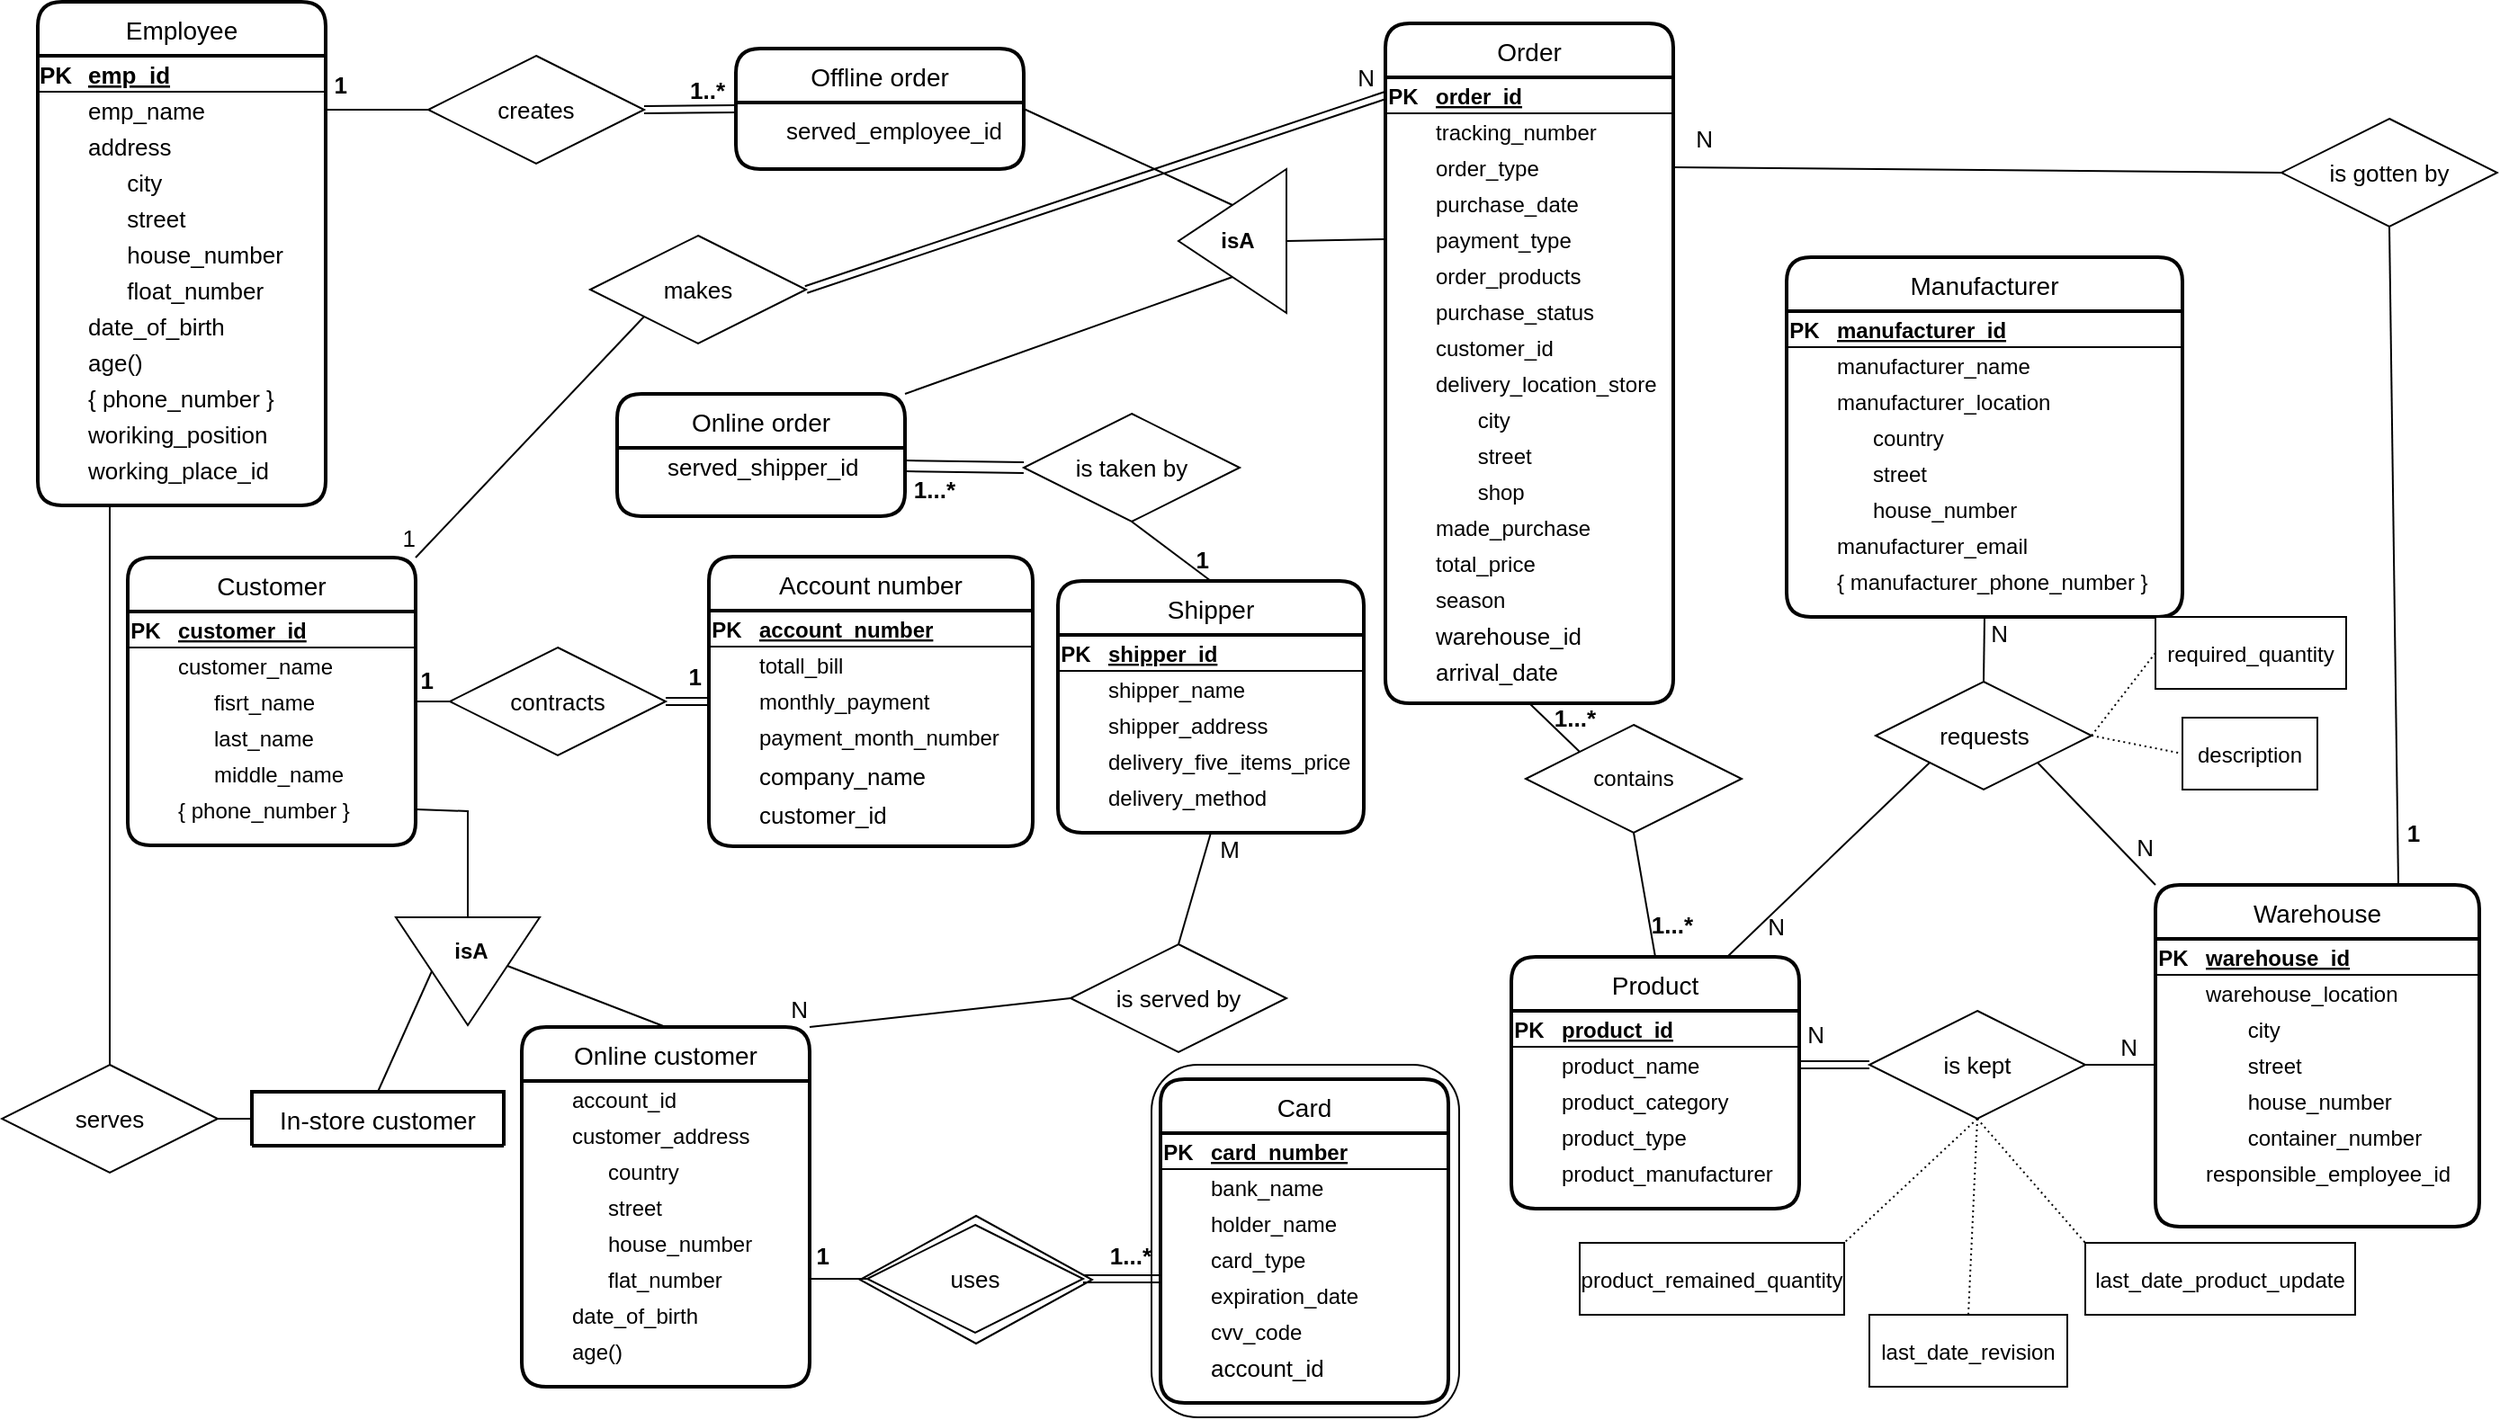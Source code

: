 <mxfile version="15.6.2" type="device"><diagram id="R2lEEEUBdFMjLlhIrx00" name="Page-1"><mxGraphModel dx="865" dy="483" grid="1" gridSize="10" guides="1" tooltips="1" connect="1" arrows="1" fold="1" page="1" pageScale="1" pageWidth="850" pageHeight="1100" math="0" shadow="0" extFonts="Permanent Marker^https://fonts.googleapis.com/css?family=Permanent+Marker"><root><mxCell id="0"/><mxCell id="1" parent="0"/><mxCell id="BYp8KVQbLCUc9cpei5tA-168" value="" style="rhombus;whiteSpace=wrap;html=1;fontSize=13;" parent="1" vertex="1"><mxGeometry x="480" y="735" width="129" height="71" as="geometry"/></mxCell><mxCell id="BYp8KVQbLCUc9cpei5tA-167" value="" style="rounded=1;whiteSpace=wrap;html=1;fontSize=13;" parent="1" vertex="1"><mxGeometry x="642" y="651" width="171" height="196" as="geometry"/></mxCell><object label="Customer" id="NlBeJWruS4rzN6W1AZY2-1"><mxCell style="swimlane;childLayout=stackLayout;horizontal=1;startSize=30;horizontalStack=0;rounded=1;fontSize=14;fontStyle=0;strokeWidth=2;resizeParent=0;resizeLast=1;shadow=0;dashed=0;align=center;direction=east;arcSize=14;" parent="1" vertex="1"><mxGeometry x="73" y="369" width="160" height="160" as="geometry"><mxRectangle x="160" y="370" width="70" height="30" as="alternateBounds"/></mxGeometry></mxCell></object><mxCell id="NlBeJWruS4rzN6W1AZY2-115" value="" style="shape=table;startSize=0;container=1;collapsible=1;childLayout=tableLayout;fixedRows=1;rowLines=0;fontStyle=0;align=center;resizeLast=1;strokeColor=none;fillColor=none;" parent="NlBeJWruS4rzN6W1AZY2-1" vertex="1"><mxGeometry y="30" width="160" height="130" as="geometry"/></mxCell><mxCell id="NlBeJWruS4rzN6W1AZY2-116" value="" style="shape=partialRectangle;collapsible=0;dropTarget=0;pointerEvents=0;fillColor=none;top=0;left=0;bottom=1;right=0;points=[[0,0.5],[1,0.5]];portConstraint=eastwest;" parent="NlBeJWruS4rzN6W1AZY2-115" vertex="1"><mxGeometry width="160" height="20" as="geometry"/></mxCell><mxCell id="NlBeJWruS4rzN6W1AZY2-117" value="PK" style="shape=partialRectangle;connectable=0;fillColor=none;top=0;left=0;bottom=0;right=0;fontStyle=1;overflow=hidden;" parent="NlBeJWruS4rzN6W1AZY2-116" vertex="1"><mxGeometry width="20" height="20" as="geometry"><mxRectangle width="20" height="20" as="alternateBounds"/></mxGeometry></mxCell><mxCell id="NlBeJWruS4rzN6W1AZY2-118" value="customer_id" style="shape=partialRectangle;connectable=0;fillColor=none;top=0;left=0;bottom=0;right=0;align=left;spacingLeft=6;fontStyle=5;overflow=hidden;" parent="NlBeJWruS4rzN6W1AZY2-116" vertex="1"><mxGeometry x="20" width="140" height="20" as="geometry"><mxRectangle width="140" height="20" as="alternateBounds"/></mxGeometry></mxCell><mxCell id="NlBeJWruS4rzN6W1AZY2-120" value="" style="shape=partialRectangle;collapsible=0;dropTarget=0;pointerEvents=0;fillColor=none;top=0;left=0;bottom=0;right=0;points=[[0,0.5],[1,0.5]];portConstraint=eastwest;" parent="NlBeJWruS4rzN6W1AZY2-115" vertex="1"><mxGeometry y="20" width="160" height="20" as="geometry"/></mxCell><mxCell id="NlBeJWruS4rzN6W1AZY2-121" value="" style="shape=partialRectangle;connectable=0;fillColor=none;top=0;left=0;bottom=0;right=0;editable=1;overflow=hidden;" parent="NlBeJWruS4rzN6W1AZY2-120" vertex="1"><mxGeometry width="20" height="20" as="geometry"><mxRectangle width="20" height="20" as="alternateBounds"/></mxGeometry></mxCell><mxCell id="NlBeJWruS4rzN6W1AZY2-122" value="customer_name" style="shape=partialRectangle;connectable=0;fillColor=none;top=0;left=0;bottom=0;right=0;align=left;spacingLeft=6;overflow=hidden;" parent="NlBeJWruS4rzN6W1AZY2-120" vertex="1"><mxGeometry x="20" width="140" height="20" as="geometry"><mxRectangle width="140" height="20" as="alternateBounds"/></mxGeometry></mxCell><mxCell id="NlBeJWruS4rzN6W1AZY2-125" value="" style="shape=partialRectangle;collapsible=0;dropTarget=0;pointerEvents=0;fillColor=none;top=0;left=0;bottom=0;right=0;points=[[0,0.5],[1,0.5]];portConstraint=eastwest;" parent="NlBeJWruS4rzN6W1AZY2-115" vertex="1"><mxGeometry y="40" width="160" height="20" as="geometry"/></mxCell><mxCell id="NlBeJWruS4rzN6W1AZY2-126" value="" style="shape=partialRectangle;connectable=0;fillColor=none;top=0;left=0;bottom=0;right=0;editable=1;overflow=hidden;" parent="NlBeJWruS4rzN6W1AZY2-125" vertex="1"><mxGeometry width="20" height="20" as="geometry"><mxRectangle width="20" height="20" as="alternateBounds"/></mxGeometry></mxCell><mxCell id="NlBeJWruS4rzN6W1AZY2-127" value="      fisrt_name" style="shape=partialRectangle;connectable=0;fillColor=none;top=0;left=0;bottom=0;right=0;align=left;spacingLeft=6;overflow=hidden;" parent="NlBeJWruS4rzN6W1AZY2-125" vertex="1"><mxGeometry x="20" width="140" height="20" as="geometry"><mxRectangle width="140" height="20" as="alternateBounds"/></mxGeometry></mxCell><mxCell id="NlBeJWruS4rzN6W1AZY2-129" value="" style="shape=partialRectangle;collapsible=0;dropTarget=0;pointerEvents=0;fillColor=none;top=0;left=0;bottom=0;right=0;points=[[0,0.5],[1,0.5]];portConstraint=eastwest;" parent="NlBeJWruS4rzN6W1AZY2-115" vertex="1"><mxGeometry y="60" width="160" height="20" as="geometry"/></mxCell><mxCell id="NlBeJWruS4rzN6W1AZY2-130" value="" style="shape=partialRectangle;connectable=0;fillColor=none;top=0;left=0;bottom=0;right=0;editable=1;overflow=hidden;" parent="NlBeJWruS4rzN6W1AZY2-129" vertex="1"><mxGeometry width="20" height="20" as="geometry"><mxRectangle width="20" height="20" as="alternateBounds"/></mxGeometry></mxCell><mxCell id="NlBeJWruS4rzN6W1AZY2-131" value="      last_name" style="shape=partialRectangle;connectable=0;fillColor=none;top=0;left=0;bottom=0;right=0;align=left;spacingLeft=6;overflow=hidden;" parent="NlBeJWruS4rzN6W1AZY2-129" vertex="1"><mxGeometry x="20" width="140" height="20" as="geometry"><mxRectangle width="140" height="20" as="alternateBounds"/></mxGeometry></mxCell><mxCell id="NlBeJWruS4rzN6W1AZY2-136" value="" style="shape=partialRectangle;collapsible=0;dropTarget=0;pointerEvents=0;fillColor=none;top=0;left=0;bottom=0;right=0;points=[[0,0.5],[1,0.5]];portConstraint=eastwest;" parent="NlBeJWruS4rzN6W1AZY2-115" vertex="1"><mxGeometry y="80" width="160" height="20" as="geometry"/></mxCell><mxCell id="NlBeJWruS4rzN6W1AZY2-137" value="" style="shape=partialRectangle;connectable=0;fillColor=none;top=0;left=0;bottom=0;right=0;editable=1;overflow=hidden;" parent="NlBeJWruS4rzN6W1AZY2-136" vertex="1"><mxGeometry width="20" height="20" as="geometry"><mxRectangle width="20" height="20" as="alternateBounds"/></mxGeometry></mxCell><mxCell id="NlBeJWruS4rzN6W1AZY2-138" value="      middle_name" style="shape=partialRectangle;connectable=0;fillColor=none;top=0;left=0;bottom=0;right=0;align=left;spacingLeft=6;overflow=hidden;" parent="NlBeJWruS4rzN6W1AZY2-136" vertex="1"><mxGeometry x="20" width="140" height="20" as="geometry"><mxRectangle width="140" height="20" as="alternateBounds"/></mxGeometry></mxCell><mxCell id="NlBeJWruS4rzN6W1AZY2-175" value="" style="shape=partialRectangle;collapsible=0;dropTarget=0;pointerEvents=0;fillColor=none;top=0;left=0;bottom=0;right=0;points=[[0,0.5],[1,0.5]];portConstraint=eastwest;" parent="NlBeJWruS4rzN6W1AZY2-115" vertex="1"><mxGeometry y="100" width="160" height="20" as="geometry"/></mxCell><mxCell id="NlBeJWruS4rzN6W1AZY2-176" value="" style="shape=partialRectangle;connectable=0;fillColor=none;top=0;left=0;bottom=0;right=0;editable=1;overflow=hidden;" parent="NlBeJWruS4rzN6W1AZY2-175" vertex="1"><mxGeometry width="20" height="20" as="geometry"><mxRectangle width="20" height="20" as="alternateBounds"/></mxGeometry></mxCell><mxCell id="NlBeJWruS4rzN6W1AZY2-177" value="{ phone_number }" style="shape=partialRectangle;connectable=0;fillColor=none;top=0;left=0;bottom=0;right=0;align=left;spacingLeft=6;overflow=hidden;" parent="NlBeJWruS4rzN6W1AZY2-175" vertex="1"><mxGeometry x="20" width="140" height="20" as="geometry"><mxRectangle width="140" height="20" as="alternateBounds"/></mxGeometry></mxCell><mxCell id="NlBeJWruS4rzN6W1AZY2-5" value="In-store customer" style="swimlane;childLayout=stackLayout;horizontal=1;startSize=30;horizontalStack=0;rounded=1;fontSize=14;fontStyle=0;strokeWidth=2;resizeParent=0;resizeLast=1;shadow=0;dashed=0;align=center;" parent="1" vertex="1" collapsed="1"><mxGeometry x="142" y="666" width="140" height="30" as="geometry"><mxRectangle x="50" y="490" width="160" height="120" as="alternateBounds"/></mxGeometry></mxCell><mxCell id="NlBeJWruS4rzN6W1AZY2-7" value="Online customer" style="swimlane;childLayout=stackLayout;horizontal=1;startSize=30;horizontalStack=0;rounded=1;fontSize=14;fontStyle=0;strokeWidth=2;resizeParent=0;resizeLast=1;shadow=0;dashed=0;align=center;" parent="1" vertex="1"><mxGeometry x="292" y="630" width="160" height="200" as="geometry"><mxRectangle x="250" y="490" width="150" height="30" as="alternateBounds"/></mxGeometry></mxCell><mxCell id="NlBeJWruS4rzN6W1AZY2-139" value="" style="shape=table;startSize=0;container=1;collapsible=1;childLayout=tableLayout;fixedRows=1;rowLines=0;fontStyle=0;align=center;resizeLast=1;strokeColor=none;fillColor=none;" parent="NlBeJWruS4rzN6W1AZY2-7" vertex="1"><mxGeometry y="30" width="160" height="170" as="geometry"/></mxCell><mxCell id="NlBeJWruS4rzN6W1AZY2-171" value="" style="shape=partialRectangle;collapsible=0;dropTarget=0;pointerEvents=0;fillColor=none;top=0;left=0;bottom=0;right=0;points=[[0,0.5],[1,0.5]];portConstraint=eastwest;" parent="NlBeJWruS4rzN6W1AZY2-139" vertex="1"><mxGeometry width="160" height="20" as="geometry"/></mxCell><mxCell id="NlBeJWruS4rzN6W1AZY2-172" value="" style="shape=partialRectangle;connectable=0;fillColor=none;top=0;left=0;bottom=0;right=0;editable=1;overflow=hidden;" parent="NlBeJWruS4rzN6W1AZY2-171" vertex="1"><mxGeometry width="20" height="20" as="geometry"><mxRectangle width="20" height="20" as="alternateBounds"/></mxGeometry></mxCell><mxCell id="NlBeJWruS4rzN6W1AZY2-173" value="account_id" style="shape=partialRectangle;connectable=0;fillColor=none;top=0;left=0;bottom=0;right=0;align=left;spacingLeft=6;overflow=hidden;" parent="NlBeJWruS4rzN6W1AZY2-171" vertex="1"><mxGeometry x="20" width="140" height="20" as="geometry"><mxRectangle width="140" height="20" as="alternateBounds"/></mxGeometry></mxCell><mxCell id="NlBeJWruS4rzN6W1AZY2-140" value="" style="shape=partialRectangle;collapsible=0;dropTarget=0;pointerEvents=0;fillColor=none;top=0;left=0;bottom=0;right=0;points=[[0,0.5],[1,0.5]];portConstraint=eastwest;" parent="NlBeJWruS4rzN6W1AZY2-139" vertex="1"><mxGeometry y="20" width="160" height="20" as="geometry"/></mxCell><mxCell id="NlBeJWruS4rzN6W1AZY2-141" value="" style="shape=partialRectangle;connectable=0;fillColor=none;top=0;left=0;bottom=0;right=0;editable=1;overflow=hidden;" parent="NlBeJWruS4rzN6W1AZY2-140" vertex="1"><mxGeometry width="20" height="20" as="geometry"><mxRectangle width="20" height="20" as="alternateBounds"/></mxGeometry></mxCell><mxCell id="NlBeJWruS4rzN6W1AZY2-142" value="customer_address" style="shape=partialRectangle;connectable=0;fillColor=none;top=0;left=0;bottom=0;right=0;align=left;spacingLeft=6;overflow=hidden;" parent="NlBeJWruS4rzN6W1AZY2-140" vertex="1"><mxGeometry x="20" width="140" height="20" as="geometry"><mxRectangle width="140" height="20" as="alternateBounds"/></mxGeometry></mxCell><mxCell id="NlBeJWruS4rzN6W1AZY2-159" value="" style="shape=partialRectangle;collapsible=0;dropTarget=0;pointerEvents=0;fillColor=none;top=0;left=0;bottom=0;right=0;points=[[0,0.5],[1,0.5]];portConstraint=eastwest;" parent="NlBeJWruS4rzN6W1AZY2-139" vertex="1"><mxGeometry y="40" width="160" height="20" as="geometry"/></mxCell><mxCell id="NlBeJWruS4rzN6W1AZY2-160" value="" style="shape=partialRectangle;connectable=0;fillColor=none;top=0;left=0;bottom=0;right=0;editable=1;overflow=hidden;" parent="NlBeJWruS4rzN6W1AZY2-159" vertex="1"><mxGeometry width="20" height="20" as="geometry"><mxRectangle width="20" height="20" as="alternateBounds"/></mxGeometry></mxCell><mxCell id="NlBeJWruS4rzN6W1AZY2-161" value="      country" style="shape=partialRectangle;connectable=0;fillColor=none;top=0;left=0;bottom=0;right=0;align=left;spacingLeft=6;overflow=hidden;" parent="NlBeJWruS4rzN6W1AZY2-159" vertex="1"><mxGeometry x="20" width="140" height="20" as="geometry"><mxRectangle width="140" height="20" as="alternateBounds"/></mxGeometry></mxCell><mxCell id="NlBeJWruS4rzN6W1AZY2-144" value="" style="shape=partialRectangle;collapsible=0;dropTarget=0;pointerEvents=0;fillColor=none;top=0;left=0;bottom=0;right=0;points=[[0,0.5],[1,0.5]];portConstraint=eastwest;" parent="NlBeJWruS4rzN6W1AZY2-139" vertex="1"><mxGeometry y="60" width="160" height="20" as="geometry"/></mxCell><mxCell id="NlBeJWruS4rzN6W1AZY2-145" value="" style="shape=partialRectangle;connectable=0;fillColor=none;top=0;left=0;bottom=0;right=0;editable=1;overflow=hidden;" parent="NlBeJWruS4rzN6W1AZY2-144" vertex="1"><mxGeometry width="20" height="20" as="geometry"><mxRectangle width="20" height="20" as="alternateBounds"/></mxGeometry></mxCell><mxCell id="NlBeJWruS4rzN6W1AZY2-146" value="      street" style="shape=partialRectangle;connectable=0;fillColor=none;top=0;left=0;bottom=0;right=0;align=left;spacingLeft=6;overflow=hidden;" parent="NlBeJWruS4rzN6W1AZY2-144" vertex="1"><mxGeometry x="20" width="140" height="20" as="geometry"><mxRectangle width="140" height="20" as="alternateBounds"/></mxGeometry></mxCell><mxCell id="NlBeJWruS4rzN6W1AZY2-151" value="" style="shape=partialRectangle;collapsible=0;dropTarget=0;pointerEvents=0;fillColor=none;top=0;left=0;bottom=0;right=0;points=[[0,0.5],[1,0.5]];portConstraint=eastwest;" parent="NlBeJWruS4rzN6W1AZY2-139" vertex="1"><mxGeometry y="80" width="160" height="20" as="geometry"/></mxCell><mxCell id="NlBeJWruS4rzN6W1AZY2-152" value="" style="shape=partialRectangle;connectable=0;fillColor=none;top=0;left=0;bottom=0;right=0;editable=1;overflow=hidden;" parent="NlBeJWruS4rzN6W1AZY2-151" vertex="1"><mxGeometry width="20" height="20" as="geometry"><mxRectangle width="20" height="20" as="alternateBounds"/></mxGeometry></mxCell><mxCell id="NlBeJWruS4rzN6W1AZY2-153" value="      house_number" style="shape=partialRectangle;connectable=0;fillColor=none;top=0;left=0;bottom=0;right=0;align=left;spacingLeft=6;overflow=hidden;" parent="NlBeJWruS4rzN6W1AZY2-151" vertex="1"><mxGeometry x="20" width="140" height="20" as="geometry"><mxRectangle width="140" height="20" as="alternateBounds"/></mxGeometry></mxCell><mxCell id="NlBeJWruS4rzN6W1AZY2-155" value="" style="shape=partialRectangle;collapsible=0;dropTarget=0;pointerEvents=0;fillColor=none;top=0;left=0;bottom=0;right=0;points=[[0,0.5],[1,0.5]];portConstraint=eastwest;" parent="NlBeJWruS4rzN6W1AZY2-139" vertex="1"><mxGeometry y="100" width="160" height="20" as="geometry"/></mxCell><mxCell id="NlBeJWruS4rzN6W1AZY2-156" value="" style="shape=partialRectangle;connectable=0;fillColor=none;top=0;left=0;bottom=0;right=0;editable=1;overflow=hidden;" parent="NlBeJWruS4rzN6W1AZY2-155" vertex="1"><mxGeometry width="20" height="20" as="geometry"><mxRectangle width="20" height="20" as="alternateBounds"/></mxGeometry></mxCell><mxCell id="NlBeJWruS4rzN6W1AZY2-157" value="      flat_number" style="shape=partialRectangle;connectable=0;fillColor=none;top=0;left=0;bottom=0;right=0;align=left;spacingLeft=6;overflow=hidden;" parent="NlBeJWruS4rzN6W1AZY2-155" vertex="1"><mxGeometry x="20" width="140" height="20" as="geometry"><mxRectangle width="140" height="20" as="alternateBounds"/></mxGeometry></mxCell><mxCell id="NlBeJWruS4rzN6W1AZY2-163" value="" style="shape=partialRectangle;collapsible=0;dropTarget=0;pointerEvents=0;fillColor=none;top=0;left=0;bottom=0;right=0;points=[[0,0.5],[1,0.5]];portConstraint=eastwest;" parent="NlBeJWruS4rzN6W1AZY2-139" vertex="1"><mxGeometry y="120" width="160" height="20" as="geometry"/></mxCell><mxCell id="NlBeJWruS4rzN6W1AZY2-164" value="" style="shape=partialRectangle;connectable=0;fillColor=none;top=0;left=0;bottom=0;right=0;editable=1;overflow=hidden;" parent="NlBeJWruS4rzN6W1AZY2-163" vertex="1"><mxGeometry width="20" height="20" as="geometry"><mxRectangle width="20" height="20" as="alternateBounds"/></mxGeometry></mxCell><mxCell id="NlBeJWruS4rzN6W1AZY2-165" value="date_of_birth" style="shape=partialRectangle;connectable=0;fillColor=none;top=0;left=0;bottom=0;right=0;align=left;spacingLeft=6;overflow=hidden;" parent="NlBeJWruS4rzN6W1AZY2-163" vertex="1"><mxGeometry x="20" width="140" height="20" as="geometry"><mxRectangle width="140" height="20" as="alternateBounds"/></mxGeometry></mxCell><mxCell id="NlBeJWruS4rzN6W1AZY2-167" value="" style="shape=partialRectangle;collapsible=0;dropTarget=0;pointerEvents=0;fillColor=none;top=0;left=0;bottom=0;right=0;points=[[0,0.5],[1,0.5]];portConstraint=eastwest;" parent="NlBeJWruS4rzN6W1AZY2-139" vertex="1"><mxGeometry y="140" width="160" height="20" as="geometry"/></mxCell><mxCell id="NlBeJWruS4rzN6W1AZY2-168" value="" style="shape=partialRectangle;connectable=0;fillColor=none;top=0;left=0;bottom=0;right=0;editable=1;overflow=hidden;" parent="NlBeJWruS4rzN6W1AZY2-167" vertex="1"><mxGeometry width="20" height="20" as="geometry"><mxRectangle width="20" height="20" as="alternateBounds"/></mxGeometry></mxCell><mxCell id="NlBeJWruS4rzN6W1AZY2-169" value="age()" style="shape=partialRectangle;connectable=0;fillColor=none;top=0;left=0;bottom=0;right=0;align=left;spacingLeft=6;overflow=hidden;" parent="NlBeJWruS4rzN6W1AZY2-167" vertex="1"><mxGeometry x="20" width="140" height="20" as="geometry"><mxRectangle width="140" height="20" as="alternateBounds"/></mxGeometry></mxCell><mxCell id="NlBeJWruS4rzN6W1AZY2-10" value="Product" style="swimlane;childLayout=stackLayout;horizontal=1;startSize=30;horizontalStack=0;rounded=1;fontSize=14;fontStyle=0;strokeWidth=2;resizeParent=0;resizeLast=1;shadow=0;dashed=0;align=center;" parent="1" vertex="1"><mxGeometry x="842" y="591" width="160" height="140" as="geometry"><mxRectangle x="470" y="70" width="90" height="30" as="alternateBounds"/></mxGeometry></mxCell><mxCell id="NlBeJWruS4rzN6W1AZY2-32" value="" style="shape=table;startSize=0;container=1;collapsible=1;childLayout=tableLayout;fixedRows=1;rowLines=0;fontStyle=0;align=center;resizeLast=1;strokeColor=none;fillColor=none;" parent="NlBeJWruS4rzN6W1AZY2-10" vertex="1"><mxGeometry y="30" width="160" height="110" as="geometry"/></mxCell><mxCell id="NlBeJWruS4rzN6W1AZY2-33" value="" style="shape=partialRectangle;collapsible=0;dropTarget=0;pointerEvents=0;fillColor=none;top=0;left=0;bottom=1;right=0;points=[[0,0.5],[1,0.5]];portConstraint=eastwest;" parent="NlBeJWruS4rzN6W1AZY2-32" vertex="1"><mxGeometry width="160" height="20" as="geometry"/></mxCell><mxCell id="NlBeJWruS4rzN6W1AZY2-34" value="PK" style="shape=partialRectangle;connectable=0;fillColor=none;top=0;left=0;bottom=0;right=0;fontStyle=1;overflow=hidden;" parent="NlBeJWruS4rzN6W1AZY2-33" vertex="1"><mxGeometry width="20" height="20" as="geometry"><mxRectangle width="20" height="20" as="alternateBounds"/></mxGeometry></mxCell><mxCell id="NlBeJWruS4rzN6W1AZY2-35" value="product_id" style="shape=partialRectangle;connectable=0;fillColor=none;top=0;left=0;bottom=0;right=0;align=left;spacingLeft=6;fontStyle=5;overflow=hidden;" parent="NlBeJWruS4rzN6W1AZY2-33" vertex="1"><mxGeometry x="20" width="140" height="20" as="geometry"><mxRectangle width="140" height="20" as="alternateBounds"/></mxGeometry></mxCell><mxCell id="NlBeJWruS4rzN6W1AZY2-39" value="" style="shape=partialRectangle;collapsible=0;dropTarget=0;pointerEvents=0;fillColor=none;top=0;left=0;bottom=0;right=0;points=[[0,0.5],[1,0.5]];portConstraint=eastwest;" parent="NlBeJWruS4rzN6W1AZY2-32" vertex="1"><mxGeometry y="20" width="160" height="20" as="geometry"/></mxCell><mxCell id="NlBeJWruS4rzN6W1AZY2-40" value="" style="shape=partialRectangle;connectable=0;fillColor=none;top=0;left=0;bottom=0;right=0;editable=1;overflow=hidden;" parent="NlBeJWruS4rzN6W1AZY2-39" vertex="1"><mxGeometry width="20" height="20" as="geometry"><mxRectangle width="20" height="20" as="alternateBounds"/></mxGeometry></mxCell><mxCell id="NlBeJWruS4rzN6W1AZY2-41" value="product_name" style="shape=partialRectangle;connectable=0;fillColor=none;top=0;left=0;bottom=0;right=0;align=left;spacingLeft=6;overflow=hidden;" parent="NlBeJWruS4rzN6W1AZY2-39" vertex="1"><mxGeometry x="20" width="140" height="20" as="geometry"><mxRectangle width="140" height="20" as="alternateBounds"/></mxGeometry></mxCell><mxCell id="NlBeJWruS4rzN6W1AZY2-43" value="" style="shape=partialRectangle;collapsible=0;dropTarget=0;pointerEvents=0;fillColor=none;top=0;left=0;bottom=0;right=0;points=[[0,0.5],[1,0.5]];portConstraint=eastwest;" parent="NlBeJWruS4rzN6W1AZY2-32" vertex="1"><mxGeometry y="40" width="160" height="20" as="geometry"/></mxCell><mxCell id="NlBeJWruS4rzN6W1AZY2-44" value="" style="shape=partialRectangle;connectable=0;fillColor=none;top=0;left=0;bottom=0;right=0;editable=1;overflow=hidden;" parent="NlBeJWruS4rzN6W1AZY2-43" vertex="1"><mxGeometry width="20" height="20" as="geometry"><mxRectangle width="20" height="20" as="alternateBounds"/></mxGeometry></mxCell><mxCell id="NlBeJWruS4rzN6W1AZY2-45" value="product_category" style="shape=partialRectangle;connectable=0;fillColor=none;top=0;left=0;bottom=0;right=0;align=left;spacingLeft=6;overflow=hidden;" parent="NlBeJWruS4rzN6W1AZY2-43" vertex="1"><mxGeometry x="20" width="140" height="20" as="geometry"><mxRectangle width="140" height="20" as="alternateBounds"/></mxGeometry></mxCell><mxCell id="NlBeJWruS4rzN6W1AZY2-49" value="" style="shape=partialRectangle;collapsible=0;dropTarget=0;pointerEvents=0;fillColor=none;top=0;left=0;bottom=0;right=0;points=[[0,0.5],[1,0.5]];portConstraint=eastwest;" parent="NlBeJWruS4rzN6W1AZY2-32" vertex="1"><mxGeometry y="60" width="160" height="20" as="geometry"/></mxCell><mxCell id="NlBeJWruS4rzN6W1AZY2-50" value="" style="shape=partialRectangle;connectable=0;fillColor=none;top=0;left=0;bottom=0;right=0;editable=1;overflow=hidden;" parent="NlBeJWruS4rzN6W1AZY2-49" vertex="1"><mxGeometry width="20" height="20" as="geometry"><mxRectangle width="20" height="20" as="alternateBounds"/></mxGeometry></mxCell><mxCell id="NlBeJWruS4rzN6W1AZY2-51" value="product_type" style="shape=partialRectangle;connectable=0;fillColor=none;top=0;left=0;bottom=0;right=0;align=left;spacingLeft=6;overflow=hidden;" parent="NlBeJWruS4rzN6W1AZY2-49" vertex="1"><mxGeometry x="20" width="140" height="20" as="geometry"><mxRectangle width="140" height="20" as="alternateBounds"/></mxGeometry></mxCell><mxCell id="NlBeJWruS4rzN6W1AZY2-53" value="" style="shape=partialRectangle;collapsible=0;dropTarget=0;pointerEvents=0;fillColor=none;top=0;left=0;bottom=0;right=0;points=[[0,0.5],[1,0.5]];portConstraint=eastwest;" parent="NlBeJWruS4rzN6W1AZY2-32" vertex="1"><mxGeometry y="80" width="160" height="20" as="geometry"/></mxCell><mxCell id="NlBeJWruS4rzN6W1AZY2-54" value="" style="shape=partialRectangle;connectable=0;fillColor=none;top=0;left=0;bottom=0;right=0;editable=1;overflow=hidden;" parent="NlBeJWruS4rzN6W1AZY2-53" vertex="1"><mxGeometry width="20" height="20" as="geometry"><mxRectangle width="20" height="20" as="alternateBounds"/></mxGeometry></mxCell><mxCell id="NlBeJWruS4rzN6W1AZY2-55" value="product_manufacturer" style="shape=partialRectangle;connectable=0;fillColor=none;top=0;left=0;bottom=0;right=0;align=left;spacingLeft=6;overflow=hidden;" parent="NlBeJWruS4rzN6W1AZY2-53" vertex="1"><mxGeometry x="20" width="140" height="20" as="geometry"><mxRectangle width="140" height="20" as="alternateBounds"/></mxGeometry></mxCell><mxCell id="NlBeJWruS4rzN6W1AZY2-12" value="Account number" style="swimlane;childLayout=stackLayout;horizontal=1;startSize=30;horizontalStack=0;rounded=1;fontSize=14;fontStyle=0;strokeWidth=2;resizeParent=0;resizeLast=1;shadow=0;dashed=0;align=center;" parent="1" vertex="1"><mxGeometry x="396" y="368.5" width="180" height="161" as="geometry"><mxRectangle x="300" y="110" width="130" height="30" as="alternateBounds"/></mxGeometry></mxCell><mxCell id="NlBeJWruS4rzN6W1AZY2-77" value="" style="shape=table;startSize=0;container=1;collapsible=1;childLayout=tableLayout;fixedRows=1;rowLines=0;fontStyle=0;align=center;resizeLast=1;strokeColor=none;fillColor=none;" parent="NlBeJWruS4rzN6W1AZY2-12" vertex="1"><mxGeometry y="30" width="180" height="131" as="geometry"/></mxCell><mxCell id="NlBeJWruS4rzN6W1AZY2-78" value="" style="shape=partialRectangle;collapsible=0;dropTarget=0;pointerEvents=0;fillColor=none;top=0;left=0;bottom=1;right=0;points=[[0,0.5],[1,0.5]];portConstraint=eastwest;" parent="NlBeJWruS4rzN6W1AZY2-77" vertex="1"><mxGeometry width="180" height="20" as="geometry"/></mxCell><mxCell id="NlBeJWruS4rzN6W1AZY2-79" value="PK" style="shape=partialRectangle;connectable=0;fillColor=none;top=0;left=0;bottom=0;right=0;fontStyle=1;overflow=hidden;" parent="NlBeJWruS4rzN6W1AZY2-78" vertex="1"><mxGeometry width="20" height="20" as="geometry"><mxRectangle width="20" height="20" as="alternateBounds"/></mxGeometry></mxCell><mxCell id="NlBeJWruS4rzN6W1AZY2-80" value="account_number" style="shape=partialRectangle;connectable=0;fillColor=none;top=0;left=0;bottom=0;right=0;align=left;spacingLeft=6;fontStyle=5;overflow=hidden;" parent="NlBeJWruS4rzN6W1AZY2-78" vertex="1"><mxGeometry x="20" width="160" height="20" as="geometry"><mxRectangle width="160" height="20" as="alternateBounds"/></mxGeometry></mxCell><mxCell id="NlBeJWruS4rzN6W1AZY2-74" value="" style="shape=partialRectangle;collapsible=0;dropTarget=0;pointerEvents=0;fillColor=none;top=0;left=0;bottom=0;right=0;points=[[0,0.5],[1,0.5]];portConstraint=eastwest;" parent="NlBeJWruS4rzN6W1AZY2-77" vertex="1"><mxGeometry y="20" width="180" height="20" as="geometry"/></mxCell><mxCell id="NlBeJWruS4rzN6W1AZY2-75" value="" style="shape=partialRectangle;connectable=0;fillColor=none;top=0;left=0;bottom=0;right=0;editable=1;overflow=hidden;" parent="NlBeJWruS4rzN6W1AZY2-74" vertex="1"><mxGeometry width="20" height="20" as="geometry"><mxRectangle width="20" height="20" as="alternateBounds"/></mxGeometry></mxCell><mxCell id="NlBeJWruS4rzN6W1AZY2-76" value="totall_bill" style="shape=partialRectangle;connectable=0;fillColor=none;top=0;left=0;bottom=0;right=0;align=left;spacingLeft=6;overflow=hidden;" parent="NlBeJWruS4rzN6W1AZY2-74" vertex="1"><mxGeometry x="20" width="160" height="20" as="geometry"><mxRectangle width="160" height="20" as="alternateBounds"/></mxGeometry></mxCell><mxCell id="NlBeJWruS4rzN6W1AZY2-82" value="" style="shape=partialRectangle;collapsible=0;dropTarget=0;pointerEvents=0;fillColor=none;top=0;left=0;bottom=0;right=0;points=[[0,0.5],[1,0.5]];portConstraint=eastwest;" parent="NlBeJWruS4rzN6W1AZY2-77" vertex="1"><mxGeometry y="40" width="180" height="20" as="geometry"/></mxCell><mxCell id="NlBeJWruS4rzN6W1AZY2-83" value="" style="shape=partialRectangle;connectable=0;fillColor=none;top=0;left=0;bottom=0;right=0;editable=1;overflow=hidden;" parent="NlBeJWruS4rzN6W1AZY2-82" vertex="1"><mxGeometry width="20" height="20" as="geometry"><mxRectangle width="20" height="20" as="alternateBounds"/></mxGeometry></mxCell><mxCell id="NlBeJWruS4rzN6W1AZY2-84" value="monthly_payment" style="shape=partialRectangle;connectable=0;fillColor=none;top=0;left=0;bottom=0;right=0;align=left;spacingLeft=6;overflow=hidden;" parent="NlBeJWruS4rzN6W1AZY2-82" vertex="1"><mxGeometry x="20" width="160" height="20" as="geometry"><mxRectangle width="160" height="20" as="alternateBounds"/></mxGeometry></mxCell><mxCell id="NlBeJWruS4rzN6W1AZY2-86" value="" style="shape=partialRectangle;collapsible=0;dropTarget=0;pointerEvents=0;fillColor=none;top=0;left=0;bottom=0;right=0;points=[[0,0.5],[1,0.5]];portConstraint=eastwest;" parent="NlBeJWruS4rzN6W1AZY2-77" vertex="1"><mxGeometry y="60" width="180" height="20" as="geometry"/></mxCell><mxCell id="NlBeJWruS4rzN6W1AZY2-87" value="" style="shape=partialRectangle;connectable=0;fillColor=none;top=0;left=0;bottom=0;right=0;editable=1;overflow=hidden;" parent="NlBeJWruS4rzN6W1AZY2-86" vertex="1"><mxGeometry width="20" height="20" as="geometry"><mxRectangle width="20" height="20" as="alternateBounds"/></mxGeometry></mxCell><mxCell id="NlBeJWruS4rzN6W1AZY2-88" value="payment_month_number" style="shape=partialRectangle;connectable=0;fillColor=none;top=0;left=0;bottom=0;right=0;align=left;spacingLeft=6;overflow=hidden;" parent="NlBeJWruS4rzN6W1AZY2-86" vertex="1"><mxGeometry x="20" width="160" height="20" as="geometry"><mxRectangle width="160" height="20" as="alternateBounds"/></mxGeometry></mxCell><mxCell id="BYp8KVQbLCUc9cpei5tA-93" value="" style="shape=partialRectangle;collapsible=0;dropTarget=0;pointerEvents=0;fillColor=none;top=0;left=0;bottom=0;right=0;points=[[0,0.5],[1,0.5]];portConstraint=eastwest;fontSize=13;" parent="NlBeJWruS4rzN6W1AZY2-77" vertex="1"><mxGeometry y="80" width="180" height="23" as="geometry"/></mxCell><mxCell id="BYp8KVQbLCUc9cpei5tA-94" value="" style="shape=partialRectangle;connectable=0;fillColor=none;top=0;left=0;bottom=0;right=0;editable=1;overflow=hidden;fontSize=13;" parent="BYp8KVQbLCUc9cpei5tA-93" vertex="1"><mxGeometry width="20" height="23" as="geometry"><mxRectangle width="20" height="23" as="alternateBounds"/></mxGeometry></mxCell><mxCell id="BYp8KVQbLCUc9cpei5tA-95" value="company_name" style="shape=partialRectangle;connectable=0;fillColor=none;top=0;left=0;bottom=0;right=0;align=left;spacingLeft=6;overflow=hidden;fontSize=13;" parent="BYp8KVQbLCUc9cpei5tA-93" vertex="1"><mxGeometry x="20" width="160" height="23" as="geometry"><mxRectangle width="160" height="23" as="alternateBounds"/></mxGeometry></mxCell><mxCell id="BYp8KVQbLCUc9cpei5tA-158" value="" style="shape=partialRectangle;collapsible=0;dropTarget=0;pointerEvents=0;fillColor=none;top=0;left=0;bottom=0;right=0;points=[[0,0.5],[1,0.5]];portConstraint=eastwest;fontSize=13;" parent="NlBeJWruS4rzN6W1AZY2-77" vertex="1"><mxGeometry y="103" width="180" height="20" as="geometry"/></mxCell><mxCell id="BYp8KVQbLCUc9cpei5tA-159" value="" style="shape=partialRectangle;connectable=0;fillColor=none;top=0;left=0;bottom=0;right=0;editable=1;overflow=hidden;fontSize=13;" parent="BYp8KVQbLCUc9cpei5tA-158" vertex="1"><mxGeometry width="20" height="20" as="geometry"><mxRectangle width="20" height="20" as="alternateBounds"/></mxGeometry></mxCell><mxCell id="BYp8KVQbLCUc9cpei5tA-160" value="customer_id" style="shape=partialRectangle;connectable=0;fillColor=none;top=0;left=0;bottom=0;right=0;align=left;spacingLeft=6;overflow=hidden;fontSize=13;" parent="BYp8KVQbLCUc9cpei5tA-158" vertex="1"><mxGeometry x="20" width="160" height="20" as="geometry"><mxRectangle width="160" height="20" as="alternateBounds"/></mxGeometry></mxCell><mxCell id="NlBeJWruS4rzN6W1AZY2-14" value="Shipper" style="swimlane;childLayout=stackLayout;horizontal=1;startSize=30;horizontalStack=0;rounded=1;fontSize=14;fontStyle=0;strokeWidth=2;resizeParent=0;resizeLast=1;shadow=0;dashed=0;align=center;" parent="1" vertex="1"><mxGeometry x="590" y="382" width="170" height="140" as="geometry"><mxRectangle x="780" y="180" width="80" height="30" as="alternateBounds"/></mxGeometry></mxCell><mxCell id="NlBeJWruS4rzN6W1AZY2-346" value="" style="shape=table;startSize=0;container=1;collapsible=1;childLayout=tableLayout;fixedRows=1;rowLines=0;fontStyle=0;align=center;resizeLast=1;strokeColor=none;fillColor=none;" parent="NlBeJWruS4rzN6W1AZY2-14" vertex="1"><mxGeometry y="30" width="170" height="110" as="geometry"/></mxCell><mxCell id="NlBeJWruS4rzN6W1AZY2-347" value="" style="shape=partialRectangle;collapsible=0;dropTarget=0;pointerEvents=0;fillColor=none;top=0;left=0;bottom=1;right=0;points=[[0,0.5],[1,0.5]];portConstraint=eastwest;" parent="NlBeJWruS4rzN6W1AZY2-346" vertex="1"><mxGeometry width="170" height="20" as="geometry"/></mxCell><mxCell id="NlBeJWruS4rzN6W1AZY2-348" value="PK" style="shape=partialRectangle;connectable=0;fillColor=none;top=0;left=0;bottom=0;right=0;fontStyle=1;overflow=hidden;" parent="NlBeJWruS4rzN6W1AZY2-347" vertex="1"><mxGeometry width="20" height="20" as="geometry"><mxRectangle width="20" height="20" as="alternateBounds"/></mxGeometry></mxCell><mxCell id="NlBeJWruS4rzN6W1AZY2-349" value="shipper_id" style="shape=partialRectangle;connectable=0;fillColor=none;top=0;left=0;bottom=0;right=0;align=left;spacingLeft=6;fontStyle=5;overflow=hidden;" parent="NlBeJWruS4rzN6W1AZY2-347" vertex="1"><mxGeometry x="20" width="150" height="20" as="geometry"><mxRectangle width="150" height="20" as="alternateBounds"/></mxGeometry></mxCell><mxCell id="NlBeJWruS4rzN6W1AZY2-351" value="" style="shape=partialRectangle;collapsible=0;dropTarget=0;pointerEvents=0;fillColor=none;top=0;left=0;bottom=0;right=0;points=[[0,0.5],[1,0.5]];portConstraint=eastwest;" parent="NlBeJWruS4rzN6W1AZY2-346" vertex="1"><mxGeometry y="20" width="170" height="20" as="geometry"/></mxCell><mxCell id="NlBeJWruS4rzN6W1AZY2-352" value="" style="shape=partialRectangle;connectable=0;fillColor=none;top=0;left=0;bottom=0;right=0;editable=1;overflow=hidden;" parent="NlBeJWruS4rzN6W1AZY2-351" vertex="1"><mxGeometry width="20" height="20" as="geometry"><mxRectangle width="20" height="20" as="alternateBounds"/></mxGeometry></mxCell><mxCell id="NlBeJWruS4rzN6W1AZY2-353" value="shipper_name" style="shape=partialRectangle;connectable=0;fillColor=none;top=0;left=0;bottom=0;right=0;align=left;spacingLeft=6;overflow=hidden;" parent="NlBeJWruS4rzN6W1AZY2-351" vertex="1"><mxGeometry x="20" width="150" height="20" as="geometry"><mxRectangle width="150" height="20" as="alternateBounds"/></mxGeometry></mxCell><mxCell id="NlBeJWruS4rzN6W1AZY2-355" value="" style="shape=partialRectangle;collapsible=0;dropTarget=0;pointerEvents=0;fillColor=none;top=0;left=0;bottom=0;right=0;points=[[0,0.5],[1,0.5]];portConstraint=eastwest;" parent="NlBeJWruS4rzN6W1AZY2-346" vertex="1"><mxGeometry y="40" width="170" height="20" as="geometry"/></mxCell><mxCell id="NlBeJWruS4rzN6W1AZY2-356" value="" style="shape=partialRectangle;connectable=0;fillColor=none;top=0;left=0;bottom=0;right=0;editable=1;overflow=hidden;" parent="NlBeJWruS4rzN6W1AZY2-355" vertex="1"><mxGeometry width="20" height="20" as="geometry"><mxRectangle width="20" height="20" as="alternateBounds"/></mxGeometry></mxCell><mxCell id="NlBeJWruS4rzN6W1AZY2-357" value="shipper_address" style="shape=partialRectangle;connectable=0;fillColor=none;top=0;left=0;bottom=0;right=0;align=left;spacingLeft=6;overflow=hidden;" parent="NlBeJWruS4rzN6W1AZY2-355" vertex="1"><mxGeometry x="20" width="150" height="20" as="geometry"><mxRectangle width="150" height="20" as="alternateBounds"/></mxGeometry></mxCell><mxCell id="NlBeJWruS4rzN6W1AZY2-367" value="" style="shape=partialRectangle;collapsible=0;dropTarget=0;pointerEvents=0;fillColor=none;top=0;left=0;bottom=0;right=0;points=[[0,0.5],[1,0.5]];portConstraint=eastwest;" parent="NlBeJWruS4rzN6W1AZY2-346" vertex="1"><mxGeometry y="60" width="170" height="20" as="geometry"/></mxCell><mxCell id="NlBeJWruS4rzN6W1AZY2-368" value="" style="shape=partialRectangle;connectable=0;fillColor=none;top=0;left=0;bottom=0;right=0;editable=1;overflow=hidden;" parent="NlBeJWruS4rzN6W1AZY2-367" vertex="1"><mxGeometry width="20" height="20" as="geometry"><mxRectangle width="20" height="20" as="alternateBounds"/></mxGeometry></mxCell><mxCell id="NlBeJWruS4rzN6W1AZY2-369" value="delivery_five_items_price" style="shape=partialRectangle;connectable=0;fillColor=none;top=0;left=0;bottom=0;right=0;align=left;spacingLeft=6;overflow=hidden;" parent="NlBeJWruS4rzN6W1AZY2-367" vertex="1"><mxGeometry x="20" width="150" height="20" as="geometry"><mxRectangle width="150" height="20" as="alternateBounds"/></mxGeometry></mxCell><mxCell id="NlBeJWruS4rzN6W1AZY2-371" value="" style="shape=partialRectangle;collapsible=0;dropTarget=0;pointerEvents=0;fillColor=none;top=0;left=0;bottom=0;right=0;points=[[0,0.5],[1,0.5]];portConstraint=eastwest;" parent="NlBeJWruS4rzN6W1AZY2-346" vertex="1"><mxGeometry y="80" width="170" height="20" as="geometry"/></mxCell><mxCell id="NlBeJWruS4rzN6W1AZY2-372" value="" style="shape=partialRectangle;connectable=0;fillColor=none;top=0;left=0;bottom=0;right=0;editable=1;overflow=hidden;" parent="NlBeJWruS4rzN6W1AZY2-371" vertex="1"><mxGeometry width="20" height="20" as="geometry"><mxRectangle width="20" height="20" as="alternateBounds"/></mxGeometry></mxCell><mxCell id="NlBeJWruS4rzN6W1AZY2-373" value="delivery_method" style="shape=partialRectangle;connectable=0;fillColor=none;top=0;left=0;bottom=0;right=0;align=left;spacingLeft=6;overflow=hidden;" parent="NlBeJWruS4rzN6W1AZY2-371" vertex="1"><mxGeometry x="20" width="150" height="20" as="geometry"><mxRectangle width="150" height="20" as="alternateBounds"/></mxGeometry></mxCell><mxCell id="NlBeJWruS4rzN6W1AZY2-16" value="Order" style="swimlane;childLayout=stackLayout;horizontal=1;startSize=30;horizontalStack=0;rounded=1;fontSize=14;fontStyle=0;strokeWidth=2;resizeParent=0;resizeLast=1;shadow=0;dashed=0;align=center;" parent="1" vertex="1"><mxGeometry x="772" y="72" width="160" height="378" as="geometry"><mxRectangle x="540" y="260" width="70" height="30" as="alternateBounds"/></mxGeometry></mxCell><mxCell id="NlBeJWruS4rzN6W1AZY2-291" value="" style="shape=table;startSize=0;container=1;collapsible=1;childLayout=tableLayout;fixedRows=1;rowLines=0;fontStyle=0;align=center;resizeLast=1;strokeColor=none;fillColor=none;" parent="NlBeJWruS4rzN6W1AZY2-16" vertex="1"><mxGeometry y="30" width="160" height="348" as="geometry"/></mxCell><mxCell id="NlBeJWruS4rzN6W1AZY2-292" value="" style="shape=partialRectangle;collapsible=0;dropTarget=0;pointerEvents=0;fillColor=none;top=0;left=0;bottom=1;right=0;points=[[0,0.5],[1,0.5]];portConstraint=eastwest;" parent="NlBeJWruS4rzN6W1AZY2-291" vertex="1"><mxGeometry width="160" height="20" as="geometry"/></mxCell><mxCell id="NlBeJWruS4rzN6W1AZY2-293" value="PK" style="shape=partialRectangle;connectable=0;fillColor=none;top=0;left=0;bottom=0;right=0;fontStyle=1;overflow=hidden;" parent="NlBeJWruS4rzN6W1AZY2-292" vertex="1"><mxGeometry width="20" height="20" as="geometry"><mxRectangle width="20" height="20" as="alternateBounds"/></mxGeometry></mxCell><mxCell id="NlBeJWruS4rzN6W1AZY2-294" value="order_id" style="shape=partialRectangle;connectable=0;fillColor=none;top=0;left=0;bottom=0;right=0;align=left;spacingLeft=6;fontStyle=5;overflow=hidden;" parent="NlBeJWruS4rzN6W1AZY2-292" vertex="1"><mxGeometry x="20" width="140" height="20" as="geometry"><mxRectangle width="140" height="20" as="alternateBounds"/></mxGeometry></mxCell><mxCell id="NlBeJWruS4rzN6W1AZY2-296" value="" style="shape=partialRectangle;collapsible=0;dropTarget=0;pointerEvents=0;fillColor=none;top=0;left=0;bottom=0;right=0;points=[[0,0.5],[1,0.5]];portConstraint=eastwest;" parent="NlBeJWruS4rzN6W1AZY2-291" vertex="1"><mxGeometry y="20" width="160" height="20" as="geometry"/></mxCell><mxCell id="NlBeJWruS4rzN6W1AZY2-297" value="" style="shape=partialRectangle;connectable=0;fillColor=none;top=0;left=0;bottom=0;right=0;editable=1;overflow=hidden;" parent="NlBeJWruS4rzN6W1AZY2-296" vertex="1"><mxGeometry width="20" height="20" as="geometry"><mxRectangle width="20" height="20" as="alternateBounds"/></mxGeometry></mxCell><mxCell id="NlBeJWruS4rzN6W1AZY2-298" value="tracking_number" style="shape=partialRectangle;connectable=0;fillColor=none;top=0;left=0;bottom=0;right=0;align=left;spacingLeft=6;overflow=hidden;fontStyle=0" parent="NlBeJWruS4rzN6W1AZY2-296" vertex="1"><mxGeometry x="20" width="140" height="20" as="geometry"><mxRectangle width="140" height="20" as="alternateBounds"/></mxGeometry></mxCell><mxCell id="NlBeJWruS4rzN6W1AZY2-300" value="" style="shape=partialRectangle;collapsible=0;dropTarget=0;pointerEvents=0;fillColor=none;top=0;left=0;bottom=0;right=0;points=[[0,0.5],[1,0.5]];portConstraint=eastwest;" parent="NlBeJWruS4rzN6W1AZY2-291" vertex="1"><mxGeometry y="40" width="160" height="20" as="geometry"/></mxCell><mxCell id="NlBeJWruS4rzN6W1AZY2-301" value="" style="shape=partialRectangle;connectable=0;fillColor=none;top=0;left=0;bottom=0;right=0;editable=1;overflow=hidden;" parent="NlBeJWruS4rzN6W1AZY2-300" vertex="1"><mxGeometry width="20" height="20" as="geometry"><mxRectangle width="20" height="20" as="alternateBounds"/></mxGeometry></mxCell><mxCell id="NlBeJWruS4rzN6W1AZY2-302" value="order_type" style="shape=partialRectangle;connectable=0;fillColor=none;top=0;left=0;bottom=0;right=0;align=left;spacingLeft=6;overflow=hidden;" parent="NlBeJWruS4rzN6W1AZY2-300" vertex="1"><mxGeometry x="20" width="140" height="20" as="geometry"><mxRectangle width="140" height="20" as="alternateBounds"/></mxGeometry></mxCell><mxCell id="NlBeJWruS4rzN6W1AZY2-304" value="" style="shape=partialRectangle;collapsible=0;dropTarget=0;pointerEvents=0;fillColor=none;top=0;left=0;bottom=0;right=0;points=[[0,0.5],[1,0.5]];portConstraint=eastwest;" parent="NlBeJWruS4rzN6W1AZY2-291" vertex="1"><mxGeometry y="60" width="160" height="20" as="geometry"/></mxCell><mxCell id="NlBeJWruS4rzN6W1AZY2-305" value="" style="shape=partialRectangle;connectable=0;fillColor=none;top=0;left=0;bottom=0;right=0;editable=1;overflow=hidden;" parent="NlBeJWruS4rzN6W1AZY2-304" vertex="1"><mxGeometry width="20" height="20" as="geometry"><mxRectangle width="20" height="20" as="alternateBounds"/></mxGeometry></mxCell><mxCell id="NlBeJWruS4rzN6W1AZY2-306" value="purchase_date" style="shape=partialRectangle;connectable=0;fillColor=none;top=0;left=0;bottom=0;right=0;align=left;spacingLeft=6;overflow=hidden;" parent="NlBeJWruS4rzN6W1AZY2-304" vertex="1"><mxGeometry x="20" width="140" height="20" as="geometry"><mxRectangle width="140" height="20" as="alternateBounds"/></mxGeometry></mxCell><mxCell id="NlBeJWruS4rzN6W1AZY2-308" value="" style="shape=partialRectangle;collapsible=0;dropTarget=0;pointerEvents=0;fillColor=none;top=0;left=0;bottom=0;right=0;points=[[0,0.5],[1,0.5]];portConstraint=eastwest;" parent="NlBeJWruS4rzN6W1AZY2-291" vertex="1"><mxGeometry y="80" width="160" height="20" as="geometry"/></mxCell><mxCell id="NlBeJWruS4rzN6W1AZY2-309" value="" style="shape=partialRectangle;connectable=0;fillColor=none;top=0;left=0;bottom=0;right=0;editable=1;overflow=hidden;" parent="NlBeJWruS4rzN6W1AZY2-308" vertex="1"><mxGeometry width="20" height="20" as="geometry"><mxRectangle width="20" height="20" as="alternateBounds"/></mxGeometry></mxCell><mxCell id="NlBeJWruS4rzN6W1AZY2-310" value="payment_type" style="shape=partialRectangle;connectable=0;fillColor=none;top=0;left=0;bottom=0;right=0;align=left;spacingLeft=6;overflow=hidden;" parent="NlBeJWruS4rzN6W1AZY2-308" vertex="1"><mxGeometry x="20" width="140" height="20" as="geometry"><mxRectangle width="140" height="20" as="alternateBounds"/></mxGeometry></mxCell><mxCell id="NlBeJWruS4rzN6W1AZY2-312" value="" style="shape=partialRectangle;collapsible=0;dropTarget=0;pointerEvents=0;fillColor=none;top=0;left=0;bottom=0;right=0;points=[[0,0.5],[1,0.5]];portConstraint=eastwest;" parent="NlBeJWruS4rzN6W1AZY2-291" vertex="1"><mxGeometry y="100" width="160" height="20" as="geometry"/></mxCell><mxCell id="NlBeJWruS4rzN6W1AZY2-313" value="" style="shape=partialRectangle;connectable=0;fillColor=none;top=0;left=0;bottom=0;right=0;editable=1;overflow=hidden;" parent="NlBeJWruS4rzN6W1AZY2-312" vertex="1"><mxGeometry width="20" height="20" as="geometry"><mxRectangle width="20" height="20" as="alternateBounds"/></mxGeometry></mxCell><mxCell id="NlBeJWruS4rzN6W1AZY2-314" value="order_products" style="shape=partialRectangle;connectable=0;fillColor=none;top=0;left=0;bottom=0;right=0;align=left;spacingLeft=6;overflow=hidden;" parent="NlBeJWruS4rzN6W1AZY2-312" vertex="1"><mxGeometry x="20" width="140" height="20" as="geometry"><mxRectangle width="140" height="20" as="alternateBounds"/></mxGeometry></mxCell><mxCell id="NlBeJWruS4rzN6W1AZY2-318" value="" style="shape=partialRectangle;collapsible=0;dropTarget=0;pointerEvents=0;fillColor=none;top=0;left=0;bottom=0;right=0;points=[[0,0.5],[1,0.5]];portConstraint=eastwest;" parent="NlBeJWruS4rzN6W1AZY2-291" vertex="1"><mxGeometry y="120" width="160" height="20" as="geometry"/></mxCell><mxCell id="NlBeJWruS4rzN6W1AZY2-319" value="" style="shape=partialRectangle;connectable=0;fillColor=none;top=0;left=0;bottom=0;right=0;editable=1;overflow=hidden;" parent="NlBeJWruS4rzN6W1AZY2-318" vertex="1"><mxGeometry width="20" height="20" as="geometry"><mxRectangle width="20" height="20" as="alternateBounds"/></mxGeometry></mxCell><mxCell id="NlBeJWruS4rzN6W1AZY2-320" value="purchase_status" style="shape=partialRectangle;connectable=0;fillColor=none;top=0;left=0;bottom=0;right=0;align=left;spacingLeft=6;overflow=hidden;" parent="NlBeJWruS4rzN6W1AZY2-318" vertex="1"><mxGeometry x="20" width="140" height="20" as="geometry"><mxRectangle width="140" height="20" as="alternateBounds"/></mxGeometry></mxCell><mxCell id="NlBeJWruS4rzN6W1AZY2-323" value="" style="shape=partialRectangle;collapsible=0;dropTarget=0;pointerEvents=0;fillColor=none;top=0;left=0;bottom=0;right=0;points=[[0,0.5],[1,0.5]];portConstraint=eastwest;" parent="NlBeJWruS4rzN6W1AZY2-291" vertex="1"><mxGeometry y="140" width="160" height="20" as="geometry"/></mxCell><mxCell id="NlBeJWruS4rzN6W1AZY2-324" value="" style="shape=partialRectangle;connectable=0;fillColor=none;top=0;left=0;bottom=0;right=0;editable=1;overflow=hidden;" parent="NlBeJWruS4rzN6W1AZY2-323" vertex="1"><mxGeometry width="20" height="20" as="geometry"><mxRectangle width="20" height="20" as="alternateBounds"/></mxGeometry></mxCell><mxCell id="NlBeJWruS4rzN6W1AZY2-325" value="customer_id" style="shape=partialRectangle;connectable=0;fillColor=none;top=0;left=0;bottom=0;right=0;align=left;spacingLeft=6;overflow=hidden;" parent="NlBeJWruS4rzN6W1AZY2-323" vertex="1"><mxGeometry x="20" width="140" height="20" as="geometry"><mxRectangle width="140" height="20" as="alternateBounds"/></mxGeometry></mxCell><mxCell id="NlBeJWruS4rzN6W1AZY2-327" value="" style="shape=partialRectangle;collapsible=0;dropTarget=0;pointerEvents=0;fillColor=none;top=0;left=0;bottom=0;right=0;points=[[0,0.5],[1,0.5]];portConstraint=eastwest;" parent="NlBeJWruS4rzN6W1AZY2-291" vertex="1"><mxGeometry y="160" width="160" height="20" as="geometry"/></mxCell><mxCell id="NlBeJWruS4rzN6W1AZY2-328" value="" style="shape=partialRectangle;connectable=0;fillColor=none;top=0;left=0;bottom=0;right=0;editable=1;overflow=hidden;" parent="NlBeJWruS4rzN6W1AZY2-327" vertex="1"><mxGeometry width="20" height="20" as="geometry"><mxRectangle width="20" height="20" as="alternateBounds"/></mxGeometry></mxCell><mxCell id="NlBeJWruS4rzN6W1AZY2-329" value="delivery_location_store" style="shape=partialRectangle;connectable=0;fillColor=none;top=0;left=0;bottom=0;right=0;align=left;spacingLeft=6;overflow=hidden;" parent="NlBeJWruS4rzN6W1AZY2-327" vertex="1"><mxGeometry x="20" width="140" height="20" as="geometry"><mxRectangle width="140" height="20" as="alternateBounds"/></mxGeometry></mxCell><mxCell id="NlBeJWruS4rzN6W1AZY2-335" value="" style="shape=partialRectangle;collapsible=0;dropTarget=0;pointerEvents=0;fillColor=none;top=0;left=0;bottom=0;right=0;points=[[0,0.5],[1,0.5]];portConstraint=eastwest;" parent="NlBeJWruS4rzN6W1AZY2-291" vertex="1"><mxGeometry y="180" width="160" height="20" as="geometry"/></mxCell><mxCell id="NlBeJWruS4rzN6W1AZY2-336" value="" style="shape=partialRectangle;connectable=0;fillColor=none;top=0;left=0;bottom=0;right=0;editable=1;overflow=hidden;" parent="NlBeJWruS4rzN6W1AZY2-335" vertex="1"><mxGeometry width="20" height="20" as="geometry"><mxRectangle width="20" height="20" as="alternateBounds"/></mxGeometry></mxCell><mxCell id="NlBeJWruS4rzN6W1AZY2-337" value="       city" style="shape=partialRectangle;connectable=0;fillColor=none;top=0;left=0;bottom=0;right=0;align=left;spacingLeft=6;overflow=hidden;" parent="NlBeJWruS4rzN6W1AZY2-335" vertex="1"><mxGeometry x="20" width="140" height="20" as="geometry"><mxRectangle width="140" height="20" as="alternateBounds"/></mxGeometry></mxCell><mxCell id="NlBeJWruS4rzN6W1AZY2-339" value="" style="shape=partialRectangle;collapsible=0;dropTarget=0;pointerEvents=0;fillColor=none;top=0;left=0;bottom=0;right=0;points=[[0,0.5],[1,0.5]];portConstraint=eastwest;" parent="NlBeJWruS4rzN6W1AZY2-291" vertex="1"><mxGeometry y="200" width="160" height="20" as="geometry"/></mxCell><mxCell id="NlBeJWruS4rzN6W1AZY2-340" value="" style="shape=partialRectangle;connectable=0;fillColor=none;top=0;left=0;bottom=0;right=0;editable=1;overflow=hidden;" parent="NlBeJWruS4rzN6W1AZY2-339" vertex="1"><mxGeometry width="20" height="20" as="geometry"><mxRectangle width="20" height="20" as="alternateBounds"/></mxGeometry></mxCell><mxCell id="NlBeJWruS4rzN6W1AZY2-341" value="       street" style="shape=partialRectangle;connectable=0;fillColor=none;top=0;left=0;bottom=0;right=0;align=left;spacingLeft=6;overflow=hidden;" parent="NlBeJWruS4rzN6W1AZY2-339" vertex="1"><mxGeometry x="20" width="140" height="20" as="geometry"><mxRectangle width="140" height="20" as="alternateBounds"/></mxGeometry></mxCell><mxCell id="NlBeJWruS4rzN6W1AZY2-343" value="" style="shape=partialRectangle;collapsible=0;dropTarget=0;pointerEvents=0;fillColor=none;top=0;left=0;bottom=0;right=0;points=[[0,0.5],[1,0.5]];portConstraint=eastwest;" parent="NlBeJWruS4rzN6W1AZY2-291" vertex="1"><mxGeometry y="220" width="160" height="20" as="geometry"/></mxCell><mxCell id="NlBeJWruS4rzN6W1AZY2-344" value="" style="shape=partialRectangle;connectable=0;fillColor=none;top=0;left=0;bottom=0;right=0;editable=1;overflow=hidden;" parent="NlBeJWruS4rzN6W1AZY2-343" vertex="1"><mxGeometry width="20" height="20" as="geometry"><mxRectangle width="20" height="20" as="alternateBounds"/></mxGeometry></mxCell><mxCell id="NlBeJWruS4rzN6W1AZY2-345" value="       shop" style="shape=partialRectangle;connectable=0;fillColor=none;top=0;left=0;bottom=0;right=0;align=left;spacingLeft=6;overflow=hidden;" parent="NlBeJWruS4rzN6W1AZY2-343" vertex="1"><mxGeometry x="20" width="140" height="20" as="geometry"><mxRectangle width="140" height="20" as="alternateBounds"/></mxGeometry></mxCell><mxCell id="NlBeJWruS4rzN6W1AZY2-359" value="" style="shape=partialRectangle;collapsible=0;dropTarget=0;pointerEvents=0;fillColor=none;top=0;left=0;bottom=0;right=0;points=[[0,0.5],[1,0.5]];portConstraint=eastwest;" parent="NlBeJWruS4rzN6W1AZY2-291" vertex="1"><mxGeometry y="240" width="160" height="20" as="geometry"/></mxCell><mxCell id="NlBeJWruS4rzN6W1AZY2-360" value="" style="shape=partialRectangle;connectable=0;fillColor=none;top=0;left=0;bottom=0;right=0;editable=1;overflow=hidden;" parent="NlBeJWruS4rzN6W1AZY2-359" vertex="1"><mxGeometry width="20" height="20" as="geometry"><mxRectangle width="20" height="20" as="alternateBounds"/></mxGeometry></mxCell><mxCell id="NlBeJWruS4rzN6W1AZY2-361" value="made_purchase" style="shape=partialRectangle;connectable=0;fillColor=none;top=0;left=0;bottom=0;right=0;align=left;spacingLeft=6;overflow=hidden;" parent="NlBeJWruS4rzN6W1AZY2-359" vertex="1"><mxGeometry x="20" width="140" height="20" as="geometry"><mxRectangle width="140" height="20" as="alternateBounds"/></mxGeometry></mxCell><mxCell id="NlBeJWruS4rzN6W1AZY2-363" value="" style="shape=partialRectangle;collapsible=0;dropTarget=0;pointerEvents=0;fillColor=none;top=0;left=0;bottom=0;right=0;points=[[0,0.5],[1,0.5]];portConstraint=eastwest;" parent="NlBeJWruS4rzN6W1AZY2-291" vertex="1"><mxGeometry y="260" width="160" height="20" as="geometry"/></mxCell><mxCell id="NlBeJWruS4rzN6W1AZY2-364" value="" style="shape=partialRectangle;connectable=0;fillColor=none;top=0;left=0;bottom=0;right=0;editable=1;overflow=hidden;" parent="NlBeJWruS4rzN6W1AZY2-363" vertex="1"><mxGeometry width="20" height="20" as="geometry"><mxRectangle width="20" height="20" as="alternateBounds"/></mxGeometry></mxCell><mxCell id="NlBeJWruS4rzN6W1AZY2-365" value="total_price" style="shape=partialRectangle;connectable=0;fillColor=none;top=0;left=0;bottom=0;right=0;align=left;spacingLeft=6;overflow=hidden;" parent="NlBeJWruS4rzN6W1AZY2-363" vertex="1"><mxGeometry x="20" width="140" height="20" as="geometry"><mxRectangle width="140" height="20" as="alternateBounds"/></mxGeometry></mxCell><mxCell id="NlBeJWruS4rzN6W1AZY2-398" value="" style="shape=partialRectangle;collapsible=0;dropTarget=0;pointerEvents=0;fillColor=none;top=0;left=0;bottom=0;right=0;points=[[0,0.5],[1,0.5]];portConstraint=eastwest;" parent="NlBeJWruS4rzN6W1AZY2-291" vertex="1"><mxGeometry y="280" width="160" height="20" as="geometry"/></mxCell><mxCell id="NlBeJWruS4rzN6W1AZY2-399" value="" style="shape=partialRectangle;connectable=0;fillColor=none;top=0;left=0;bottom=0;right=0;editable=1;overflow=hidden;" parent="NlBeJWruS4rzN6W1AZY2-398" vertex="1"><mxGeometry width="20" height="20" as="geometry"><mxRectangle width="20" height="20" as="alternateBounds"/></mxGeometry></mxCell><mxCell id="NlBeJWruS4rzN6W1AZY2-400" value="season" style="shape=partialRectangle;connectable=0;fillColor=none;top=0;left=0;bottom=0;right=0;align=left;spacingLeft=6;overflow=hidden;" parent="NlBeJWruS4rzN6W1AZY2-398" vertex="1"><mxGeometry x="20" width="140" height="20" as="geometry"><mxRectangle width="140" height="20" as="alternateBounds"/></mxGeometry></mxCell><mxCell id="BYp8KVQbLCUc9cpei5tA-194" value="" style="shape=partialRectangle;collapsible=0;dropTarget=0;pointerEvents=0;fillColor=none;top=0;left=0;bottom=0;right=0;points=[[0,0.5],[1,0.5]];portConstraint=eastwest;fontSize=13;" parent="NlBeJWruS4rzN6W1AZY2-291" vertex="1"><mxGeometry y="300" width="160" height="20" as="geometry"/></mxCell><mxCell id="BYp8KVQbLCUc9cpei5tA-195" value="" style="shape=partialRectangle;connectable=0;fillColor=none;top=0;left=0;bottom=0;right=0;editable=1;overflow=hidden;fontSize=13;" parent="BYp8KVQbLCUc9cpei5tA-194" vertex="1"><mxGeometry width="20" height="20" as="geometry"><mxRectangle width="20" height="20" as="alternateBounds"/></mxGeometry></mxCell><mxCell id="BYp8KVQbLCUc9cpei5tA-196" value="warehouse_id" style="shape=partialRectangle;connectable=0;fillColor=none;top=0;left=0;bottom=0;right=0;align=left;spacingLeft=6;overflow=hidden;fontSize=13;" parent="BYp8KVQbLCUc9cpei5tA-194" vertex="1"><mxGeometry x="20" width="140" height="20" as="geometry"><mxRectangle width="140" height="20" as="alternateBounds"/></mxGeometry></mxCell><mxCell id="BYp8KVQbLCUc9cpei5tA-202" value="" style="shape=partialRectangle;collapsible=0;dropTarget=0;pointerEvents=0;fillColor=none;top=0;left=0;bottom=0;right=0;points=[[0,0.5],[1,0.5]];portConstraint=eastwest;fontSize=13;" parent="NlBeJWruS4rzN6W1AZY2-291" vertex="1"><mxGeometry y="320" width="160" height="20" as="geometry"/></mxCell><mxCell id="BYp8KVQbLCUc9cpei5tA-203" value="" style="shape=partialRectangle;connectable=0;fillColor=none;top=0;left=0;bottom=0;right=0;editable=1;overflow=hidden;fontSize=13;" parent="BYp8KVQbLCUc9cpei5tA-202" vertex="1"><mxGeometry width="20" height="20" as="geometry"><mxRectangle width="20" height="20" as="alternateBounds"/></mxGeometry></mxCell><mxCell id="BYp8KVQbLCUc9cpei5tA-204" value="arrival_date" style="shape=partialRectangle;connectable=0;fillColor=none;top=0;left=0;bottom=0;right=0;align=left;spacingLeft=6;overflow=hidden;fontSize=13;" parent="BYp8KVQbLCUc9cpei5tA-202" vertex="1"><mxGeometry x="20" width="140" height="20" as="geometry"><mxRectangle width="140" height="20" as="alternateBounds"/></mxGeometry></mxCell><mxCell id="NlBeJWruS4rzN6W1AZY2-18" value="Warehouse" style="swimlane;childLayout=stackLayout;horizontal=1;startSize=30;horizontalStack=0;rounded=1;fontSize=14;fontStyle=0;strokeWidth=2;resizeParent=0;resizeLast=1;shadow=0;dashed=0;align=center;" parent="1" vertex="1"><mxGeometry x="1200" y="551" width="180" height="190" as="geometry"><mxRectangle x="460" y="360" width="100" height="30" as="alternateBounds"/></mxGeometry></mxCell><mxCell id="NlBeJWruS4rzN6W1AZY2-227" value="" style="shape=table;startSize=0;container=1;collapsible=1;childLayout=tableLayout;fixedRows=1;rowLines=0;fontStyle=0;align=center;resizeLast=1;strokeColor=none;fillColor=none;" parent="NlBeJWruS4rzN6W1AZY2-18" vertex="1"><mxGeometry y="30" width="180" height="160" as="geometry"/></mxCell><mxCell id="NlBeJWruS4rzN6W1AZY2-228" value="" style="shape=partialRectangle;collapsible=0;dropTarget=0;pointerEvents=0;fillColor=none;top=0;left=0;bottom=1;right=0;points=[[0,0.5],[1,0.5]];portConstraint=eastwest;" parent="NlBeJWruS4rzN6W1AZY2-227" vertex="1"><mxGeometry width="180" height="20" as="geometry"/></mxCell><mxCell id="NlBeJWruS4rzN6W1AZY2-229" value="PK" style="shape=partialRectangle;connectable=0;fillColor=none;top=0;left=0;bottom=0;right=0;fontStyle=1;overflow=hidden;" parent="NlBeJWruS4rzN6W1AZY2-228" vertex="1"><mxGeometry width="20" height="20" as="geometry"><mxRectangle width="20" height="20" as="alternateBounds"/></mxGeometry></mxCell><mxCell id="NlBeJWruS4rzN6W1AZY2-230" value="warehouse_id" style="shape=partialRectangle;connectable=0;fillColor=none;top=0;left=0;bottom=0;right=0;align=left;spacingLeft=6;fontStyle=5;overflow=hidden;" parent="NlBeJWruS4rzN6W1AZY2-228" vertex="1"><mxGeometry x="20" width="160" height="20" as="geometry"><mxRectangle width="160" height="20" as="alternateBounds"/></mxGeometry></mxCell><mxCell id="NlBeJWruS4rzN6W1AZY2-232" value="" style="shape=partialRectangle;collapsible=0;dropTarget=0;pointerEvents=0;fillColor=none;top=0;left=0;bottom=0;right=0;points=[[0,0.5],[1,0.5]];portConstraint=eastwest;" parent="NlBeJWruS4rzN6W1AZY2-227" vertex="1"><mxGeometry y="20" width="180" height="20" as="geometry"/></mxCell><mxCell id="NlBeJWruS4rzN6W1AZY2-233" value="" style="shape=partialRectangle;connectable=0;fillColor=none;top=0;left=0;bottom=0;right=0;editable=1;overflow=hidden;" parent="NlBeJWruS4rzN6W1AZY2-232" vertex="1"><mxGeometry width="20" height="20" as="geometry"><mxRectangle width="20" height="20" as="alternateBounds"/></mxGeometry></mxCell><mxCell id="NlBeJWruS4rzN6W1AZY2-234" value="warehouse_location" style="shape=partialRectangle;connectable=0;fillColor=none;top=0;left=0;bottom=0;right=0;align=left;spacingLeft=6;overflow=hidden;" parent="NlBeJWruS4rzN6W1AZY2-232" vertex="1"><mxGeometry x="20" width="160" height="20" as="geometry"><mxRectangle width="160" height="20" as="alternateBounds"/></mxGeometry></mxCell><mxCell id="NlBeJWruS4rzN6W1AZY2-331" value="" style="shape=partialRectangle;collapsible=0;dropTarget=0;pointerEvents=0;fillColor=none;top=0;left=0;bottom=0;right=0;points=[[0,0.5],[1,0.5]];portConstraint=eastwest;" parent="NlBeJWruS4rzN6W1AZY2-227" vertex="1"><mxGeometry y="40" width="180" height="20" as="geometry"/></mxCell><mxCell id="NlBeJWruS4rzN6W1AZY2-332" value="" style="shape=partialRectangle;connectable=0;fillColor=none;top=0;left=0;bottom=0;right=0;editable=1;overflow=hidden;" parent="NlBeJWruS4rzN6W1AZY2-331" vertex="1"><mxGeometry width="20" height="20" as="geometry"><mxRectangle width="20" height="20" as="alternateBounds"/></mxGeometry></mxCell><mxCell id="NlBeJWruS4rzN6W1AZY2-333" value="       city" style="shape=partialRectangle;connectable=0;fillColor=none;top=0;left=0;bottom=0;right=0;align=left;spacingLeft=6;overflow=hidden;" parent="NlBeJWruS4rzN6W1AZY2-331" vertex="1"><mxGeometry x="20" width="160" height="20" as="geometry"><mxRectangle width="160" height="20" as="alternateBounds"/></mxGeometry></mxCell><mxCell id="NlBeJWruS4rzN6W1AZY2-236" value="" style="shape=partialRectangle;collapsible=0;dropTarget=0;pointerEvents=0;fillColor=none;top=0;left=0;bottom=0;right=0;points=[[0,0.5],[1,0.5]];portConstraint=eastwest;" parent="NlBeJWruS4rzN6W1AZY2-227" vertex="1"><mxGeometry y="60" width="180" height="20" as="geometry"/></mxCell><mxCell id="NlBeJWruS4rzN6W1AZY2-237" value="" style="shape=partialRectangle;connectable=0;fillColor=none;top=0;left=0;bottom=0;right=0;editable=1;overflow=hidden;" parent="NlBeJWruS4rzN6W1AZY2-236" vertex="1"><mxGeometry width="20" height="20" as="geometry"><mxRectangle width="20" height="20" as="alternateBounds"/></mxGeometry></mxCell><mxCell id="NlBeJWruS4rzN6W1AZY2-238" value="       street" style="shape=partialRectangle;connectable=0;fillColor=none;top=0;left=0;bottom=0;right=0;align=left;spacingLeft=6;overflow=hidden;" parent="NlBeJWruS4rzN6W1AZY2-236" vertex="1"><mxGeometry x="20" width="160" height="20" as="geometry"><mxRectangle width="160" height="20" as="alternateBounds"/></mxGeometry></mxCell><mxCell id="NlBeJWruS4rzN6W1AZY2-246" value="" style="shape=partialRectangle;collapsible=0;dropTarget=0;pointerEvents=0;fillColor=none;top=0;left=0;bottom=0;right=0;points=[[0,0.5],[1,0.5]];portConstraint=eastwest;" parent="NlBeJWruS4rzN6W1AZY2-227" vertex="1"><mxGeometry y="80" width="180" height="20" as="geometry"/></mxCell><mxCell id="NlBeJWruS4rzN6W1AZY2-247" value="" style="shape=partialRectangle;connectable=0;fillColor=none;top=0;left=0;bottom=0;right=0;editable=1;overflow=hidden;" parent="NlBeJWruS4rzN6W1AZY2-246" vertex="1"><mxGeometry width="20" height="20" as="geometry"><mxRectangle width="20" height="20" as="alternateBounds"/></mxGeometry></mxCell><mxCell id="NlBeJWruS4rzN6W1AZY2-248" value="       house_number" style="shape=partialRectangle;connectable=0;fillColor=none;top=0;left=0;bottom=0;right=0;align=left;spacingLeft=6;overflow=hidden;" parent="NlBeJWruS4rzN6W1AZY2-246" vertex="1"><mxGeometry x="20" width="160" height="20" as="geometry"><mxRectangle width="160" height="20" as="alternateBounds"/></mxGeometry></mxCell><mxCell id="NlBeJWruS4rzN6W1AZY2-250" value="" style="shape=partialRectangle;collapsible=0;dropTarget=0;pointerEvents=0;fillColor=none;top=0;left=0;bottom=0;right=0;points=[[0,0.5],[1,0.5]];portConstraint=eastwest;" parent="NlBeJWruS4rzN6W1AZY2-227" vertex="1"><mxGeometry y="100" width="180" height="20" as="geometry"/></mxCell><mxCell id="NlBeJWruS4rzN6W1AZY2-251" value="" style="shape=partialRectangle;connectable=0;fillColor=none;top=0;left=0;bottom=0;right=0;editable=1;overflow=hidden;" parent="NlBeJWruS4rzN6W1AZY2-250" vertex="1"><mxGeometry width="20" height="20" as="geometry"><mxRectangle width="20" height="20" as="alternateBounds"/></mxGeometry></mxCell><mxCell id="NlBeJWruS4rzN6W1AZY2-252" value="       container_number" style="shape=partialRectangle;connectable=0;fillColor=none;top=0;left=0;bottom=0;right=0;align=left;spacingLeft=6;overflow=hidden;" parent="NlBeJWruS4rzN6W1AZY2-250" vertex="1"><mxGeometry x="20" width="160" height="20" as="geometry"><mxRectangle width="160" height="20" as="alternateBounds"/></mxGeometry></mxCell><mxCell id="NlBeJWruS4rzN6W1AZY2-254" value="" style="shape=partialRectangle;collapsible=0;dropTarget=0;pointerEvents=0;fillColor=none;top=0;left=0;bottom=0;right=0;points=[[0,0.5],[1,0.5]];portConstraint=eastwest;" parent="NlBeJWruS4rzN6W1AZY2-227" vertex="1"><mxGeometry y="120" width="180" height="20" as="geometry"/></mxCell><mxCell id="NlBeJWruS4rzN6W1AZY2-255" value="" style="shape=partialRectangle;connectable=0;fillColor=none;top=0;left=0;bottom=0;right=0;editable=1;overflow=hidden;" parent="NlBeJWruS4rzN6W1AZY2-254" vertex="1"><mxGeometry width="20" height="20" as="geometry"><mxRectangle width="20" height="20" as="alternateBounds"/></mxGeometry></mxCell><mxCell id="NlBeJWruS4rzN6W1AZY2-256" value="responsible_employee_id" style="shape=partialRectangle;connectable=0;fillColor=none;top=0;left=0;bottom=0;right=0;align=left;spacingLeft=6;overflow=hidden;" parent="NlBeJWruS4rzN6W1AZY2-254" vertex="1"><mxGeometry x="20" width="160" height="20" as="geometry"><mxRectangle width="160" height="20" as="alternateBounds"/></mxGeometry></mxCell><mxCell id="NlBeJWruS4rzN6W1AZY2-20" value="Manufacturer" style="swimlane;childLayout=stackLayout;horizontal=1;startSize=30;horizontalStack=0;rounded=1;fontSize=14;fontStyle=0;strokeWidth=2;resizeParent=0;resizeLast=1;shadow=0;dashed=0;align=center;" parent="1" vertex="1"><mxGeometry x="995" y="202" width="220" height="200" as="geometry"><mxRectangle x="450" y="450" width="110" height="30" as="alternateBounds"/></mxGeometry></mxCell><mxCell id="NlBeJWruS4rzN6W1AZY2-184" value="" style="shape=table;startSize=0;container=1;collapsible=1;childLayout=tableLayout;fixedRows=1;rowLines=0;fontStyle=0;align=center;resizeLast=1;strokeColor=none;fillColor=none;" parent="NlBeJWruS4rzN6W1AZY2-20" vertex="1"><mxGeometry y="30" width="220" height="170" as="geometry"/></mxCell><mxCell id="NlBeJWruS4rzN6W1AZY2-185" value="" style="shape=partialRectangle;collapsible=0;dropTarget=0;pointerEvents=0;fillColor=none;top=0;left=0;bottom=1;right=0;points=[[0,0.5],[1,0.5]];portConstraint=eastwest;" parent="NlBeJWruS4rzN6W1AZY2-184" vertex="1"><mxGeometry width="220" height="20" as="geometry"/></mxCell><mxCell id="NlBeJWruS4rzN6W1AZY2-186" value="PK" style="shape=partialRectangle;connectable=0;fillColor=none;top=0;left=0;bottom=0;right=0;fontStyle=1;overflow=hidden;" parent="NlBeJWruS4rzN6W1AZY2-185" vertex="1"><mxGeometry width="20" height="20" as="geometry"><mxRectangle width="20" height="20" as="alternateBounds"/></mxGeometry></mxCell><mxCell id="NlBeJWruS4rzN6W1AZY2-187" value="manufacturer_id" style="shape=partialRectangle;connectable=0;fillColor=none;top=0;left=0;bottom=0;right=0;align=left;spacingLeft=6;fontStyle=5;overflow=hidden;" parent="NlBeJWruS4rzN6W1AZY2-185" vertex="1"><mxGeometry x="20" width="200" height="20" as="geometry"><mxRectangle width="200" height="20" as="alternateBounds"/></mxGeometry></mxCell><mxCell id="NlBeJWruS4rzN6W1AZY2-189" value="" style="shape=partialRectangle;collapsible=0;dropTarget=0;pointerEvents=0;fillColor=none;top=0;left=0;bottom=0;right=0;points=[[0,0.5],[1,0.5]];portConstraint=eastwest;" parent="NlBeJWruS4rzN6W1AZY2-184" vertex="1"><mxGeometry y="20" width="220" height="20" as="geometry"/></mxCell><mxCell id="NlBeJWruS4rzN6W1AZY2-190" value="" style="shape=partialRectangle;connectable=0;fillColor=none;top=0;left=0;bottom=0;right=0;editable=1;overflow=hidden;" parent="NlBeJWruS4rzN6W1AZY2-189" vertex="1"><mxGeometry width="20" height="20" as="geometry"><mxRectangle width="20" height="20" as="alternateBounds"/></mxGeometry></mxCell><mxCell id="NlBeJWruS4rzN6W1AZY2-191" value="manufacturer_name" style="shape=partialRectangle;connectable=0;fillColor=none;top=0;left=0;bottom=0;right=0;align=left;spacingLeft=6;overflow=hidden;" parent="NlBeJWruS4rzN6W1AZY2-189" vertex="1"><mxGeometry x="20" width="200" height="20" as="geometry"><mxRectangle width="200" height="20" as="alternateBounds"/></mxGeometry></mxCell><mxCell id="NlBeJWruS4rzN6W1AZY2-194" value="" style="shape=partialRectangle;collapsible=0;dropTarget=0;pointerEvents=0;fillColor=none;top=0;left=0;bottom=0;right=0;points=[[0,0.5],[1,0.5]];portConstraint=eastwest;" parent="NlBeJWruS4rzN6W1AZY2-184" vertex="1"><mxGeometry y="40" width="220" height="20" as="geometry"/></mxCell><mxCell id="NlBeJWruS4rzN6W1AZY2-195" value="" style="shape=partialRectangle;connectable=0;fillColor=none;top=0;left=0;bottom=0;right=0;editable=1;overflow=hidden;" parent="NlBeJWruS4rzN6W1AZY2-194" vertex="1"><mxGeometry width="20" height="20" as="geometry"><mxRectangle width="20" height="20" as="alternateBounds"/></mxGeometry></mxCell><mxCell id="NlBeJWruS4rzN6W1AZY2-196" value="manufacturer_location" style="shape=partialRectangle;connectable=0;fillColor=none;top=0;left=0;bottom=0;right=0;align=left;spacingLeft=6;overflow=hidden;" parent="NlBeJWruS4rzN6W1AZY2-194" vertex="1"><mxGeometry x="20" width="200" height="20" as="geometry"><mxRectangle width="200" height="20" as="alternateBounds"/></mxGeometry></mxCell><mxCell id="NlBeJWruS4rzN6W1AZY2-208" value="" style="shape=partialRectangle;collapsible=0;dropTarget=0;pointerEvents=0;fillColor=none;top=0;left=0;bottom=0;right=0;points=[[0,0.5],[1,0.5]];portConstraint=eastwest;" parent="NlBeJWruS4rzN6W1AZY2-184" vertex="1"><mxGeometry y="60" width="220" height="20" as="geometry"/></mxCell><mxCell id="NlBeJWruS4rzN6W1AZY2-209" value="" style="shape=partialRectangle;connectable=0;fillColor=none;top=0;left=0;bottom=0;right=0;editable=1;overflow=hidden;" parent="NlBeJWruS4rzN6W1AZY2-208" vertex="1"><mxGeometry width="20" height="20" as="geometry"><mxRectangle width="20" height="20" as="alternateBounds"/></mxGeometry></mxCell><mxCell id="NlBeJWruS4rzN6W1AZY2-210" value="      country" style="shape=partialRectangle;connectable=0;fillColor=none;top=0;left=0;bottom=0;right=0;align=left;spacingLeft=6;overflow=hidden;" parent="NlBeJWruS4rzN6W1AZY2-208" vertex="1"><mxGeometry x="20" width="200" height="20" as="geometry"><mxRectangle width="200" height="20" as="alternateBounds"/></mxGeometry></mxCell><mxCell id="NlBeJWruS4rzN6W1AZY2-198" value="" style="shape=partialRectangle;collapsible=0;dropTarget=0;pointerEvents=0;fillColor=none;top=0;left=0;bottom=0;right=0;points=[[0,0.5],[1,0.5]];portConstraint=eastwest;" parent="NlBeJWruS4rzN6W1AZY2-184" vertex="1"><mxGeometry y="80" width="220" height="20" as="geometry"/></mxCell><mxCell id="NlBeJWruS4rzN6W1AZY2-199" value="" style="shape=partialRectangle;connectable=0;fillColor=none;top=0;left=0;bottom=0;right=0;editable=1;overflow=hidden;" parent="NlBeJWruS4rzN6W1AZY2-198" vertex="1"><mxGeometry width="20" height="20" as="geometry"><mxRectangle width="20" height="20" as="alternateBounds"/></mxGeometry></mxCell><mxCell id="NlBeJWruS4rzN6W1AZY2-200" value="      street" style="shape=partialRectangle;connectable=0;fillColor=none;top=0;left=0;bottom=0;right=0;align=left;spacingLeft=6;overflow=hidden;" parent="NlBeJWruS4rzN6W1AZY2-198" vertex="1"><mxGeometry x="20" width="200" height="20" as="geometry"><mxRectangle width="200" height="20" as="alternateBounds"/></mxGeometry></mxCell><mxCell id="NlBeJWruS4rzN6W1AZY2-202" value="" style="shape=partialRectangle;collapsible=0;dropTarget=0;pointerEvents=0;fillColor=none;top=0;left=0;bottom=0;right=0;points=[[0,0.5],[1,0.5]];portConstraint=eastwest;" parent="NlBeJWruS4rzN6W1AZY2-184" vertex="1"><mxGeometry y="100" width="220" height="20" as="geometry"/></mxCell><mxCell id="NlBeJWruS4rzN6W1AZY2-203" value="" style="shape=partialRectangle;connectable=0;fillColor=none;top=0;left=0;bottom=0;right=0;editable=1;overflow=hidden;" parent="NlBeJWruS4rzN6W1AZY2-202" vertex="1"><mxGeometry width="20" height="20" as="geometry"><mxRectangle width="20" height="20" as="alternateBounds"/></mxGeometry></mxCell><mxCell id="NlBeJWruS4rzN6W1AZY2-204" value="      house_number" style="shape=partialRectangle;connectable=0;fillColor=none;top=0;left=0;bottom=0;right=0;align=left;spacingLeft=6;overflow=hidden;" parent="NlBeJWruS4rzN6W1AZY2-202" vertex="1"><mxGeometry x="20" width="200" height="20" as="geometry"><mxRectangle width="200" height="20" as="alternateBounds"/></mxGeometry></mxCell><mxCell id="NlBeJWruS4rzN6W1AZY2-216" value="" style="shape=partialRectangle;collapsible=0;dropTarget=0;pointerEvents=0;fillColor=none;top=0;left=0;bottom=0;right=0;points=[[0,0.5],[1,0.5]];portConstraint=eastwest;" parent="NlBeJWruS4rzN6W1AZY2-184" vertex="1"><mxGeometry y="120" width="220" height="20" as="geometry"/></mxCell><mxCell id="NlBeJWruS4rzN6W1AZY2-217" value="" style="shape=partialRectangle;connectable=0;fillColor=none;top=0;left=0;bottom=0;right=0;editable=1;overflow=hidden;" parent="NlBeJWruS4rzN6W1AZY2-216" vertex="1"><mxGeometry width="20" height="20" as="geometry"><mxRectangle width="20" height="20" as="alternateBounds"/></mxGeometry></mxCell><mxCell id="NlBeJWruS4rzN6W1AZY2-218" value="manufacturer_email" style="shape=partialRectangle;connectable=0;fillColor=none;top=0;left=0;bottom=0;right=0;align=left;spacingLeft=6;overflow=hidden;" parent="NlBeJWruS4rzN6W1AZY2-216" vertex="1"><mxGeometry x="20" width="200" height="20" as="geometry"><mxRectangle width="200" height="20" as="alternateBounds"/></mxGeometry></mxCell><mxCell id="NlBeJWruS4rzN6W1AZY2-220" value="" style="shape=partialRectangle;collapsible=0;dropTarget=0;pointerEvents=0;fillColor=none;top=0;left=0;bottom=0;right=0;points=[[0,0.5],[1,0.5]];portConstraint=eastwest;" parent="NlBeJWruS4rzN6W1AZY2-184" vertex="1"><mxGeometry y="140" width="220" height="20" as="geometry"/></mxCell><mxCell id="NlBeJWruS4rzN6W1AZY2-221" value="" style="shape=partialRectangle;connectable=0;fillColor=none;top=0;left=0;bottom=0;right=0;editable=1;overflow=hidden;" parent="NlBeJWruS4rzN6W1AZY2-220" vertex="1"><mxGeometry width="20" height="20" as="geometry"><mxRectangle width="20" height="20" as="alternateBounds"/></mxGeometry></mxCell><mxCell id="NlBeJWruS4rzN6W1AZY2-222" value="{ manufacturer_phone_number }" style="shape=partialRectangle;connectable=0;fillColor=none;top=0;left=0;bottom=0;right=0;align=left;spacingLeft=6;overflow=hidden;" parent="NlBeJWruS4rzN6W1AZY2-220" vertex="1"><mxGeometry x="20" width="200" height="20" as="geometry"><mxRectangle width="200" height="20" as="alternateBounds"/></mxGeometry></mxCell><mxCell id="NlBeJWruS4rzN6W1AZY2-89" value="Card" style="swimlane;childLayout=stackLayout;horizontal=1;startSize=30;horizontalStack=0;rounded=1;fontSize=14;fontStyle=0;strokeWidth=2;resizeParent=0;resizeLast=1;shadow=0;dashed=0;align=center;" parent="1" vertex="1"><mxGeometry x="647" y="659" width="160" height="180" as="geometry"/></mxCell><mxCell id="NlBeJWruS4rzN6W1AZY2-91" value="" style="shape=table;startSize=0;container=1;collapsible=1;childLayout=tableLayout;fixedRows=1;rowLines=0;fontStyle=0;align=center;resizeLast=1;strokeColor=none;fillColor=none;" parent="NlBeJWruS4rzN6W1AZY2-89" vertex="1"><mxGeometry y="30" width="160" height="150" as="geometry"/></mxCell><mxCell id="NlBeJWruS4rzN6W1AZY2-92" value="" style="shape=partialRectangle;collapsible=0;dropTarget=0;pointerEvents=0;fillColor=none;top=0;left=0;bottom=1;right=0;points=[[0,0.5],[1,0.5]];portConstraint=eastwest;" parent="NlBeJWruS4rzN6W1AZY2-91" vertex="1"><mxGeometry width="160" height="20" as="geometry"/></mxCell><mxCell id="NlBeJWruS4rzN6W1AZY2-93" value="PK" style="shape=partialRectangle;connectable=0;fillColor=none;top=0;left=0;bottom=0;right=0;fontStyle=1;overflow=hidden;" parent="NlBeJWruS4rzN6W1AZY2-92" vertex="1"><mxGeometry width="20" height="20" as="geometry"><mxRectangle width="20" height="20" as="alternateBounds"/></mxGeometry></mxCell><mxCell id="NlBeJWruS4rzN6W1AZY2-94" value="card_number" style="shape=partialRectangle;connectable=0;fillColor=none;top=0;left=0;bottom=0;right=0;align=left;spacingLeft=6;fontStyle=5;overflow=hidden;" parent="NlBeJWruS4rzN6W1AZY2-92" vertex="1"><mxGeometry x="20" width="140" height="20" as="geometry"><mxRectangle width="140" height="20" as="alternateBounds"/></mxGeometry></mxCell><mxCell id="NlBeJWruS4rzN6W1AZY2-96" value="" style="shape=partialRectangle;collapsible=0;dropTarget=0;pointerEvents=0;fillColor=none;top=0;left=0;bottom=0;right=0;points=[[0,0.5],[1,0.5]];portConstraint=eastwest;" parent="NlBeJWruS4rzN6W1AZY2-91" vertex="1"><mxGeometry y="20" width="160" height="20" as="geometry"/></mxCell><mxCell id="NlBeJWruS4rzN6W1AZY2-97" value="" style="shape=partialRectangle;connectable=0;fillColor=none;top=0;left=0;bottom=0;right=0;editable=1;overflow=hidden;" parent="NlBeJWruS4rzN6W1AZY2-96" vertex="1"><mxGeometry width="20" height="20" as="geometry"><mxRectangle width="20" height="20" as="alternateBounds"/></mxGeometry></mxCell><mxCell id="NlBeJWruS4rzN6W1AZY2-98" value="bank_name" style="shape=partialRectangle;connectable=0;fillColor=none;top=0;left=0;bottom=0;right=0;align=left;spacingLeft=6;overflow=hidden;" parent="NlBeJWruS4rzN6W1AZY2-96" vertex="1"><mxGeometry x="20" width="140" height="20" as="geometry"><mxRectangle width="140" height="20" as="alternateBounds"/></mxGeometry></mxCell><mxCell id="NlBeJWruS4rzN6W1AZY2-104" value="" style="shape=partialRectangle;collapsible=0;dropTarget=0;pointerEvents=0;fillColor=none;top=0;left=0;bottom=0;right=0;points=[[0,0.5],[1,0.5]];portConstraint=eastwest;" parent="NlBeJWruS4rzN6W1AZY2-91" vertex="1"><mxGeometry y="40" width="160" height="20" as="geometry"/></mxCell><mxCell id="NlBeJWruS4rzN6W1AZY2-105" value="" style="shape=partialRectangle;connectable=0;fillColor=none;top=0;left=0;bottom=0;right=0;editable=1;overflow=hidden;" parent="NlBeJWruS4rzN6W1AZY2-104" vertex="1"><mxGeometry width="20" height="20" as="geometry"><mxRectangle width="20" height="20" as="alternateBounds"/></mxGeometry></mxCell><mxCell id="NlBeJWruS4rzN6W1AZY2-106" value="holder_name" style="shape=partialRectangle;connectable=0;fillColor=none;top=0;left=0;bottom=0;right=0;align=left;spacingLeft=6;overflow=hidden;" parent="NlBeJWruS4rzN6W1AZY2-104" vertex="1"><mxGeometry x="20" width="140" height="20" as="geometry"><mxRectangle width="140" height="20" as="alternateBounds"/></mxGeometry></mxCell><mxCell id="NlBeJWruS4rzN6W1AZY2-100" value="" style="shape=partialRectangle;collapsible=0;dropTarget=0;pointerEvents=0;fillColor=none;top=0;left=0;bottom=0;right=0;points=[[0,0.5],[1,0.5]];portConstraint=eastwest;" parent="NlBeJWruS4rzN6W1AZY2-91" vertex="1"><mxGeometry y="60" width="160" height="20" as="geometry"/></mxCell><mxCell id="NlBeJWruS4rzN6W1AZY2-101" value="" style="shape=partialRectangle;connectable=0;fillColor=none;top=0;left=0;bottom=0;right=0;editable=1;overflow=hidden;" parent="NlBeJWruS4rzN6W1AZY2-100" vertex="1"><mxGeometry width="20" height="20" as="geometry"><mxRectangle width="20" height="20" as="alternateBounds"/></mxGeometry></mxCell><mxCell id="NlBeJWruS4rzN6W1AZY2-102" value="card_type" style="shape=partialRectangle;connectable=0;fillColor=none;top=0;left=0;bottom=0;right=0;align=left;spacingLeft=6;overflow=hidden;" parent="NlBeJWruS4rzN6W1AZY2-100" vertex="1"><mxGeometry x="20" width="140" height="20" as="geometry"><mxRectangle width="140" height="20" as="alternateBounds"/></mxGeometry></mxCell><mxCell id="NlBeJWruS4rzN6W1AZY2-108" value="" style="shape=partialRectangle;collapsible=0;dropTarget=0;pointerEvents=0;fillColor=none;top=0;left=0;bottom=0;right=0;points=[[0,0.5],[1,0.5]];portConstraint=eastwest;" parent="NlBeJWruS4rzN6W1AZY2-91" vertex="1"><mxGeometry y="80" width="160" height="20" as="geometry"/></mxCell><mxCell id="NlBeJWruS4rzN6W1AZY2-109" value="" style="shape=partialRectangle;connectable=0;fillColor=none;top=0;left=0;bottom=0;right=0;editable=1;overflow=hidden;" parent="NlBeJWruS4rzN6W1AZY2-108" vertex="1"><mxGeometry width="20" height="20" as="geometry"><mxRectangle width="20" height="20" as="alternateBounds"/></mxGeometry></mxCell><mxCell id="NlBeJWruS4rzN6W1AZY2-110" value="expiration_date" style="shape=partialRectangle;connectable=0;fillColor=none;top=0;left=0;bottom=0;right=0;align=left;spacingLeft=6;overflow=hidden;" parent="NlBeJWruS4rzN6W1AZY2-108" vertex="1"><mxGeometry x="20" width="140" height="20" as="geometry"><mxRectangle width="140" height="20" as="alternateBounds"/></mxGeometry></mxCell><mxCell id="NlBeJWruS4rzN6W1AZY2-112" value="" style="shape=partialRectangle;collapsible=0;dropTarget=0;pointerEvents=0;fillColor=none;top=0;left=0;bottom=0;right=0;points=[[0,0.5],[1,0.5]];portConstraint=eastwest;" parent="NlBeJWruS4rzN6W1AZY2-91" vertex="1"><mxGeometry y="100" width="160" height="20" as="geometry"/></mxCell><mxCell id="NlBeJWruS4rzN6W1AZY2-113" value="" style="shape=partialRectangle;connectable=0;fillColor=none;top=0;left=0;bottom=0;right=0;editable=1;overflow=hidden;" parent="NlBeJWruS4rzN6W1AZY2-112" vertex="1"><mxGeometry width="20" height="20" as="geometry"><mxRectangle width="20" height="20" as="alternateBounds"/></mxGeometry></mxCell><mxCell id="NlBeJWruS4rzN6W1AZY2-114" value="cvv_code" style="shape=partialRectangle;connectable=0;fillColor=none;top=0;left=0;bottom=0;right=0;align=left;spacingLeft=6;overflow=hidden;" parent="NlBeJWruS4rzN6W1AZY2-112" vertex="1"><mxGeometry x="20" width="140" height="20" as="geometry"><mxRectangle width="140" height="20" as="alternateBounds"/></mxGeometry></mxCell><mxCell id="BYp8KVQbLCUc9cpei5tA-162" value="" style="shape=partialRectangle;collapsible=0;dropTarget=0;pointerEvents=0;fillColor=none;top=0;left=0;bottom=0;right=0;points=[[0,0.5],[1,0.5]];portConstraint=eastwest;fontSize=13;" parent="NlBeJWruS4rzN6W1AZY2-91" vertex="1"><mxGeometry y="120" width="160" height="20" as="geometry"/></mxCell><mxCell id="BYp8KVQbLCUc9cpei5tA-163" value="" style="shape=partialRectangle;connectable=0;fillColor=none;top=0;left=0;bottom=0;right=0;editable=1;overflow=hidden;fontSize=13;" parent="BYp8KVQbLCUc9cpei5tA-162" vertex="1"><mxGeometry width="20" height="20" as="geometry"><mxRectangle width="20" height="20" as="alternateBounds"/></mxGeometry></mxCell><mxCell id="BYp8KVQbLCUc9cpei5tA-164" value="account_id" style="shape=partialRectangle;connectable=0;fillColor=none;top=0;left=0;bottom=0;right=0;align=left;spacingLeft=6;overflow=hidden;fontSize=13;" parent="BYp8KVQbLCUc9cpei5tA-162" vertex="1"><mxGeometry x="20" width="140" height="20" as="geometry"><mxRectangle width="140" height="20" as="alternateBounds"/></mxGeometry></mxCell><mxCell id="NlBeJWruS4rzN6W1AZY2-178" value="" style="triangle;whiteSpace=wrap;html=1;rotation=90;" parent="1" vertex="1"><mxGeometry x="232" y="559" width="60" height="80" as="geometry"/></mxCell><mxCell id="NlBeJWruS4rzN6W1AZY2-179" value="isA" style="text;html=1;strokeColor=none;fillColor=none;align=center;verticalAlign=middle;whiteSpace=wrap;rounded=0;fontStyle=1" parent="1" vertex="1"><mxGeometry x="234" y="573" width="60" height="30" as="geometry"/></mxCell><mxCell id="BYp8KVQbLCUc9cpei5tA-1" value="contains" style="shape=rhombus;perimeter=rhombusPerimeter;whiteSpace=wrap;html=1;align=center;" parent="1" vertex="1"><mxGeometry x="850" y="462" width="120" height="60" as="geometry"/></mxCell><mxCell id="BYp8KVQbLCUc9cpei5tA-3" value="" style="endArrow=none;html=1;rounded=0;entryX=0;entryY=0.5;entryDx=0;entryDy=0;exitX=1;exitY=0.5;exitDx=0;exitDy=0;" parent="1" source="NlBeJWruS4rzN6W1AZY2-175" target="NlBeJWruS4rzN6W1AZY2-178" edge="1"><mxGeometry width="50" height="50" relative="1" as="geometry"><mxPoint x="451" y="470" as="sourcePoint"/><mxPoint x="501" y="420" as="targetPoint"/><Array as="points"><mxPoint x="262" y="510"/></Array></mxGeometry></mxCell><mxCell id="BYp8KVQbLCUc9cpei5tA-4" value="" style="endArrow=none;html=1;rounded=0;entryX=0.5;entryY=0;entryDx=0;entryDy=0;exitX=0.5;exitY=1;exitDx=0;exitDy=0;" parent="1" source="NlBeJWruS4rzN6W1AZY2-178" target="NlBeJWruS4rzN6W1AZY2-5" edge="1"><mxGeometry width="50" height="50" relative="1" as="geometry"><mxPoint x="539" y="465" as="sourcePoint"/><mxPoint x="589" y="415" as="targetPoint"/></mxGeometry></mxCell><mxCell id="BYp8KVQbLCUc9cpei5tA-5" value="" style="endArrow=none;html=1;rounded=0;exitX=0.5;exitY=0;exitDx=0;exitDy=0;entryX=0.833;entryY=0.767;entryDx=0;entryDy=0;entryPerimeter=0;" parent="1" source="NlBeJWruS4rzN6W1AZY2-7" target="NlBeJWruS4rzN6W1AZY2-179" edge="1"><mxGeometry width="50" height="50" relative="1" as="geometry"><mxPoint x="451" y="470" as="sourcePoint"/><mxPoint x="501" y="420" as="targetPoint"/></mxGeometry></mxCell><mxCell id="BYp8KVQbLCUc9cpei5tA-10" value="" style="endArrow=none;html=1;rounded=0;exitX=0.5;exitY=1;exitDx=0;exitDy=0;entryX=0.5;entryY=0;entryDx=0;entryDy=0;" parent="1" source="BYp8KVQbLCUc9cpei5tA-1" target="NlBeJWruS4rzN6W1AZY2-10" edge="1"><mxGeometry relative="1" as="geometry"><mxPoint x="450" y="450" as="sourcePoint"/><mxPoint x="610" y="450" as="targetPoint"/></mxGeometry></mxCell><mxCell id="BYp8KVQbLCUc9cpei5tA-11" value="1...*" style="resizable=0;html=1;align=right;verticalAlign=bottom;fontSize=13;fontStyle=1" parent="BYp8KVQbLCUc9cpei5tA-10" connectable="0" vertex="1"><mxGeometry x="1" relative="1" as="geometry"><mxPoint x="22" y="-7" as="offset"/></mxGeometry></mxCell><mxCell id="BYp8KVQbLCUc9cpei5tA-15" value="" style="endArrow=none;html=1;rounded=0;fontSize=13;entryX=0;entryY=0.5;entryDx=0;entryDy=0;exitX=1;exitY=0.5;exitDx=0;exitDy=0;" parent="1" source="BYp8KVQbLCUc9cpei5tA-141" target="NlBeJWruS4rzN6W1AZY2-236" edge="1"><mxGeometry relative="1" as="geometry"><mxPoint x="840" y="750" as="sourcePoint"/><mxPoint x="1000" y="750" as="targetPoint"/></mxGeometry></mxCell><mxCell id="BYp8KVQbLCUc9cpei5tA-16" value="N" style="resizable=0;html=1;align=right;verticalAlign=bottom;fontSize=13;" parent="BYp8KVQbLCUc9cpei5tA-15" connectable="0" vertex="1"><mxGeometry x="1" relative="1" as="geometry"><mxPoint x="-10" as="offset"/></mxGeometry></mxCell><mxCell id="BYp8KVQbLCUc9cpei5tA-20" value="Employee" style="swimlane;childLayout=stackLayout;horizontal=1;startSize=30;horizontalStack=0;rounded=1;fontSize=14;fontStyle=0;strokeWidth=2;resizeParent=0;resizeLast=1;shadow=0;dashed=0;align=center;" parent="1" vertex="1"><mxGeometry x="23" y="60" width="160" height="280" as="geometry"/></mxCell><mxCell id="BYp8KVQbLCUc9cpei5tA-22" value="" style="shape=table;startSize=0;container=1;collapsible=1;childLayout=tableLayout;fixedRows=1;rowLines=0;fontStyle=0;align=center;resizeLast=1;strokeColor=none;fillColor=none;fontSize=13;" parent="BYp8KVQbLCUc9cpei5tA-20" vertex="1"><mxGeometry y="30" width="160" height="250" as="geometry"/></mxCell><mxCell id="BYp8KVQbLCUc9cpei5tA-23" value="" style="shape=partialRectangle;collapsible=0;dropTarget=0;pointerEvents=0;fillColor=none;top=0;left=0;bottom=1;right=0;points=[[0,0.5],[1,0.5]];portConstraint=eastwest;fontSize=13;" parent="BYp8KVQbLCUc9cpei5tA-22" vertex="1"><mxGeometry width="160" height="20" as="geometry"/></mxCell><mxCell id="BYp8KVQbLCUc9cpei5tA-24" value="PK" style="shape=partialRectangle;connectable=0;fillColor=none;top=0;left=0;bottom=0;right=0;fontStyle=1;overflow=hidden;fontSize=13;" parent="BYp8KVQbLCUc9cpei5tA-23" vertex="1"><mxGeometry width="20" height="20" as="geometry"><mxRectangle width="20" height="20" as="alternateBounds"/></mxGeometry></mxCell><mxCell id="BYp8KVQbLCUc9cpei5tA-25" value="emp_id" style="shape=partialRectangle;connectable=0;fillColor=none;top=0;left=0;bottom=0;right=0;align=left;spacingLeft=6;fontStyle=5;overflow=hidden;fontSize=13;" parent="BYp8KVQbLCUc9cpei5tA-23" vertex="1"><mxGeometry x="20" width="140" height="20" as="geometry"><mxRectangle width="140" height="20" as="alternateBounds"/></mxGeometry></mxCell><mxCell id="BYp8KVQbLCUc9cpei5tA-27" value="" style="shape=partialRectangle;collapsible=0;dropTarget=0;pointerEvents=0;fillColor=none;top=0;left=0;bottom=0;right=0;points=[[0,0.5],[1,0.5]];portConstraint=eastwest;fontSize=13;" parent="BYp8KVQbLCUc9cpei5tA-22" vertex="1"><mxGeometry y="20" width="160" height="20" as="geometry"/></mxCell><mxCell id="BYp8KVQbLCUc9cpei5tA-28" value="" style="shape=partialRectangle;connectable=0;fillColor=none;top=0;left=0;bottom=0;right=0;editable=1;overflow=hidden;fontSize=13;" parent="BYp8KVQbLCUc9cpei5tA-27" vertex="1"><mxGeometry width="20" height="20" as="geometry"><mxRectangle width="20" height="20" as="alternateBounds"/></mxGeometry></mxCell><mxCell id="BYp8KVQbLCUc9cpei5tA-29" value="emp_name" style="shape=partialRectangle;connectable=0;fillColor=none;top=0;left=0;bottom=0;right=0;align=left;spacingLeft=6;overflow=hidden;fontSize=13;" parent="BYp8KVQbLCUc9cpei5tA-27" vertex="1"><mxGeometry x="20" width="140" height="20" as="geometry"><mxRectangle width="140" height="20" as="alternateBounds"/></mxGeometry></mxCell><mxCell id="BYp8KVQbLCUc9cpei5tA-31" value="" style="shape=partialRectangle;collapsible=0;dropTarget=0;pointerEvents=0;fillColor=none;top=0;left=0;bottom=0;right=0;points=[[0,0.5],[1,0.5]];portConstraint=eastwest;fontSize=13;" parent="BYp8KVQbLCUc9cpei5tA-22" vertex="1"><mxGeometry y="40" width="160" height="20" as="geometry"/></mxCell><mxCell id="BYp8KVQbLCUc9cpei5tA-32" value="" style="shape=partialRectangle;connectable=0;fillColor=none;top=0;left=0;bottom=0;right=0;editable=1;overflow=hidden;fontSize=13;" parent="BYp8KVQbLCUc9cpei5tA-31" vertex="1"><mxGeometry width="20" height="20" as="geometry"><mxRectangle width="20" height="20" as="alternateBounds"/></mxGeometry></mxCell><mxCell id="BYp8KVQbLCUc9cpei5tA-33" value="address" style="shape=partialRectangle;connectable=0;fillColor=none;top=0;left=0;bottom=0;right=0;align=left;spacingLeft=6;overflow=hidden;fontSize=13;" parent="BYp8KVQbLCUc9cpei5tA-31" vertex="1"><mxGeometry x="20" width="140" height="20" as="geometry"><mxRectangle width="140" height="20" as="alternateBounds"/></mxGeometry></mxCell><mxCell id="BYp8KVQbLCUc9cpei5tA-35" value="" style="shape=partialRectangle;collapsible=0;dropTarget=0;pointerEvents=0;fillColor=none;top=0;left=0;bottom=0;right=0;points=[[0,0.5],[1,0.5]];portConstraint=eastwest;fontSize=13;" parent="BYp8KVQbLCUc9cpei5tA-22" vertex="1"><mxGeometry y="60" width="160" height="20" as="geometry"/></mxCell><mxCell id="BYp8KVQbLCUc9cpei5tA-36" value="" style="shape=partialRectangle;connectable=0;fillColor=none;top=0;left=0;bottom=0;right=0;editable=1;overflow=hidden;fontSize=13;" parent="BYp8KVQbLCUc9cpei5tA-35" vertex="1"><mxGeometry width="20" height="20" as="geometry"><mxRectangle width="20" height="20" as="alternateBounds"/></mxGeometry></mxCell><mxCell id="BYp8KVQbLCUc9cpei5tA-37" value="      city" style="shape=partialRectangle;connectable=0;fillColor=none;top=0;left=0;bottom=0;right=0;align=left;spacingLeft=6;overflow=hidden;fontSize=13;" parent="BYp8KVQbLCUc9cpei5tA-35" vertex="1"><mxGeometry x="20" width="140" height="20" as="geometry"><mxRectangle width="140" height="20" as="alternateBounds"/></mxGeometry></mxCell><mxCell id="BYp8KVQbLCUc9cpei5tA-39" value="" style="shape=partialRectangle;collapsible=0;dropTarget=0;pointerEvents=0;fillColor=none;top=0;left=0;bottom=0;right=0;points=[[0,0.5],[1,0.5]];portConstraint=eastwest;fontSize=13;" parent="BYp8KVQbLCUc9cpei5tA-22" vertex="1"><mxGeometry y="80" width="160" height="20" as="geometry"/></mxCell><mxCell id="BYp8KVQbLCUc9cpei5tA-40" value="" style="shape=partialRectangle;connectable=0;fillColor=none;top=0;left=0;bottom=0;right=0;editable=1;overflow=hidden;fontSize=13;" parent="BYp8KVQbLCUc9cpei5tA-39" vertex="1"><mxGeometry width="20" height="20" as="geometry"><mxRectangle width="20" height="20" as="alternateBounds"/></mxGeometry></mxCell><mxCell id="BYp8KVQbLCUc9cpei5tA-41" value="      street" style="shape=partialRectangle;connectable=0;fillColor=none;top=0;left=0;bottom=0;right=0;align=left;spacingLeft=6;overflow=hidden;fontSize=13;" parent="BYp8KVQbLCUc9cpei5tA-39" vertex="1"><mxGeometry x="20" width="140" height="20" as="geometry"><mxRectangle width="140" height="20" as="alternateBounds"/></mxGeometry></mxCell><mxCell id="BYp8KVQbLCUc9cpei5tA-43" value="" style="shape=partialRectangle;collapsible=0;dropTarget=0;pointerEvents=0;fillColor=none;top=0;left=0;bottom=0;right=0;points=[[0,0.5],[1,0.5]];portConstraint=eastwest;fontSize=13;" parent="BYp8KVQbLCUc9cpei5tA-22" vertex="1"><mxGeometry y="100" width="160" height="20" as="geometry"/></mxCell><mxCell id="BYp8KVQbLCUc9cpei5tA-44" value="" style="shape=partialRectangle;connectable=0;fillColor=none;top=0;left=0;bottom=0;right=0;editable=1;overflow=hidden;fontSize=13;" parent="BYp8KVQbLCUc9cpei5tA-43" vertex="1"><mxGeometry width="20" height="20" as="geometry"><mxRectangle width="20" height="20" as="alternateBounds"/></mxGeometry></mxCell><mxCell id="BYp8KVQbLCUc9cpei5tA-45" value="      house_number" style="shape=partialRectangle;connectable=0;fillColor=none;top=0;left=0;bottom=0;right=0;align=left;spacingLeft=6;overflow=hidden;fontSize=13;" parent="BYp8KVQbLCUc9cpei5tA-43" vertex="1"><mxGeometry x="20" width="140" height="20" as="geometry"><mxRectangle width="140" height="20" as="alternateBounds"/></mxGeometry></mxCell><mxCell id="BYp8KVQbLCUc9cpei5tA-47" value="" style="shape=partialRectangle;collapsible=0;dropTarget=0;pointerEvents=0;fillColor=none;top=0;left=0;bottom=0;right=0;points=[[0,0.5],[1,0.5]];portConstraint=eastwest;fontSize=13;" parent="BYp8KVQbLCUc9cpei5tA-22" vertex="1"><mxGeometry y="120" width="160" height="20" as="geometry"/></mxCell><mxCell id="BYp8KVQbLCUc9cpei5tA-48" value="" style="shape=partialRectangle;connectable=0;fillColor=none;top=0;left=0;bottom=0;right=0;editable=1;overflow=hidden;fontSize=13;" parent="BYp8KVQbLCUc9cpei5tA-47" vertex="1"><mxGeometry width="20" height="20" as="geometry"><mxRectangle width="20" height="20" as="alternateBounds"/></mxGeometry></mxCell><mxCell id="BYp8KVQbLCUc9cpei5tA-49" value="      float_number" style="shape=partialRectangle;connectable=0;fillColor=none;top=0;left=0;bottom=0;right=0;align=left;spacingLeft=6;overflow=hidden;fontSize=13;" parent="BYp8KVQbLCUc9cpei5tA-47" vertex="1"><mxGeometry x="20" width="140" height="20" as="geometry"><mxRectangle width="140" height="20" as="alternateBounds"/></mxGeometry></mxCell><mxCell id="BYp8KVQbLCUc9cpei5tA-51" value="" style="shape=partialRectangle;collapsible=0;dropTarget=0;pointerEvents=0;fillColor=none;top=0;left=0;bottom=0;right=0;points=[[0,0.5],[1,0.5]];portConstraint=eastwest;fontSize=13;" parent="BYp8KVQbLCUc9cpei5tA-22" vertex="1"><mxGeometry y="140" width="160" height="20" as="geometry"/></mxCell><mxCell id="BYp8KVQbLCUc9cpei5tA-52" value="" style="shape=partialRectangle;connectable=0;fillColor=none;top=0;left=0;bottom=0;right=0;editable=1;overflow=hidden;fontSize=13;" parent="BYp8KVQbLCUc9cpei5tA-51" vertex="1"><mxGeometry width="20" height="20" as="geometry"><mxRectangle width="20" height="20" as="alternateBounds"/></mxGeometry></mxCell><mxCell id="BYp8KVQbLCUc9cpei5tA-53" value="date_of_birth" style="shape=partialRectangle;connectable=0;fillColor=none;top=0;left=0;bottom=0;right=0;align=left;spacingLeft=6;overflow=hidden;fontSize=13;" parent="BYp8KVQbLCUc9cpei5tA-51" vertex="1"><mxGeometry x="20" width="140" height="20" as="geometry"><mxRectangle width="140" height="20" as="alternateBounds"/></mxGeometry></mxCell><mxCell id="BYp8KVQbLCUc9cpei5tA-55" value="" style="shape=partialRectangle;collapsible=0;dropTarget=0;pointerEvents=0;fillColor=none;top=0;left=0;bottom=0;right=0;points=[[0,0.5],[1,0.5]];portConstraint=eastwest;fontSize=13;" parent="BYp8KVQbLCUc9cpei5tA-22" vertex="1"><mxGeometry y="160" width="160" height="20" as="geometry"/></mxCell><mxCell id="BYp8KVQbLCUc9cpei5tA-56" value="" style="shape=partialRectangle;connectable=0;fillColor=none;top=0;left=0;bottom=0;right=0;editable=1;overflow=hidden;fontSize=13;" parent="BYp8KVQbLCUc9cpei5tA-55" vertex="1"><mxGeometry width="20" height="20" as="geometry"><mxRectangle width="20" height="20" as="alternateBounds"/></mxGeometry></mxCell><mxCell id="BYp8KVQbLCUc9cpei5tA-57" value="age()" style="shape=partialRectangle;connectable=0;fillColor=none;top=0;left=0;bottom=0;right=0;align=left;spacingLeft=6;overflow=hidden;fontSize=13;" parent="BYp8KVQbLCUc9cpei5tA-55" vertex="1"><mxGeometry x="20" width="140" height="20" as="geometry"><mxRectangle width="140" height="20" as="alternateBounds"/></mxGeometry></mxCell><mxCell id="BYp8KVQbLCUc9cpei5tA-59" value="" style="shape=partialRectangle;collapsible=0;dropTarget=0;pointerEvents=0;fillColor=none;top=0;left=0;bottom=0;right=0;points=[[0,0.5],[1,0.5]];portConstraint=eastwest;fontSize=13;" parent="BYp8KVQbLCUc9cpei5tA-22" vertex="1"><mxGeometry y="180" width="160" height="20" as="geometry"/></mxCell><mxCell id="BYp8KVQbLCUc9cpei5tA-60" value="" style="shape=partialRectangle;connectable=0;fillColor=none;top=0;left=0;bottom=0;right=0;editable=1;overflow=hidden;fontSize=13;" parent="BYp8KVQbLCUc9cpei5tA-59" vertex="1"><mxGeometry width="20" height="20" as="geometry"><mxRectangle width="20" height="20" as="alternateBounds"/></mxGeometry></mxCell><mxCell id="BYp8KVQbLCUc9cpei5tA-61" value="{ phone_number }" style="shape=partialRectangle;connectable=0;fillColor=none;top=0;left=0;bottom=0;right=0;align=left;spacingLeft=6;overflow=hidden;fontSize=13;" parent="BYp8KVQbLCUc9cpei5tA-59" vertex="1"><mxGeometry x="20" width="140" height="20" as="geometry"><mxRectangle width="140" height="20" as="alternateBounds"/></mxGeometry></mxCell><mxCell id="BYp8KVQbLCUc9cpei5tA-64" value="" style="shape=partialRectangle;collapsible=0;dropTarget=0;pointerEvents=0;fillColor=none;top=0;left=0;bottom=0;right=0;points=[[0,0.5],[1,0.5]];portConstraint=eastwest;fontSize=13;" parent="BYp8KVQbLCUc9cpei5tA-22" vertex="1"><mxGeometry y="200" width="160" height="20" as="geometry"/></mxCell><mxCell id="BYp8KVQbLCUc9cpei5tA-65" value="" style="shape=partialRectangle;connectable=0;fillColor=none;top=0;left=0;bottom=0;right=0;editable=1;overflow=hidden;fontSize=13;" parent="BYp8KVQbLCUc9cpei5tA-64" vertex="1"><mxGeometry width="20" height="20" as="geometry"><mxRectangle width="20" height="20" as="alternateBounds"/></mxGeometry></mxCell><mxCell id="BYp8KVQbLCUc9cpei5tA-66" value="woriking_position" style="shape=partialRectangle;connectable=0;fillColor=none;top=0;left=0;bottom=0;right=0;align=left;spacingLeft=6;overflow=hidden;fontSize=13;" parent="BYp8KVQbLCUc9cpei5tA-64" vertex="1"><mxGeometry x="20" width="140" height="20" as="geometry"><mxRectangle width="140" height="20" as="alternateBounds"/></mxGeometry></mxCell><mxCell id="BYp8KVQbLCUc9cpei5tA-68" value="" style="shape=partialRectangle;collapsible=0;dropTarget=0;pointerEvents=0;fillColor=none;top=0;left=0;bottom=0;right=0;points=[[0,0.5],[1,0.5]];portConstraint=eastwest;fontSize=13;" parent="BYp8KVQbLCUc9cpei5tA-22" vertex="1"><mxGeometry y="220" width="160" height="20" as="geometry"/></mxCell><mxCell id="BYp8KVQbLCUc9cpei5tA-69" value="" style="shape=partialRectangle;connectable=0;fillColor=none;top=0;left=0;bottom=0;right=0;editable=1;overflow=hidden;fontSize=13;" parent="BYp8KVQbLCUc9cpei5tA-68" vertex="1"><mxGeometry width="20" height="20" as="geometry"><mxRectangle width="20" height="20" as="alternateBounds"/></mxGeometry></mxCell><mxCell id="BYp8KVQbLCUc9cpei5tA-70" value="working_place_id" style="shape=partialRectangle;connectable=0;fillColor=none;top=0;left=0;bottom=0;right=0;align=left;spacingLeft=6;overflow=hidden;fontSize=13;" parent="BYp8KVQbLCUc9cpei5tA-68" vertex="1"><mxGeometry x="20" width="140" height="20" as="geometry"><mxRectangle width="140" height="20" as="alternateBounds"/></mxGeometry></mxCell><mxCell id="BYp8KVQbLCUc9cpei5tA-71" value="uses" style="shape=rhombus;perimeter=rhombusPerimeter;whiteSpace=wrap;html=1;align=center;fontSize=13;" parent="1" vertex="1"><mxGeometry x="484" y="740" width="120" height="60" as="geometry"/></mxCell><mxCell id="BYp8KVQbLCUc9cpei5tA-72" value="" style="shape=link;html=1;rounded=0;fontSize=13;entryX=-0.003;entryY=0.05;entryDx=0;entryDy=0;exitX=1;exitY=0.5;exitDx=0;exitDy=0;entryPerimeter=0;" parent="1" source="BYp8KVQbLCUc9cpei5tA-71" target="NlBeJWruS4rzN6W1AZY2-108" edge="1"><mxGeometry relative="1" as="geometry"><mxPoint x="400" y="860" as="sourcePoint"/><mxPoint x="650" y="780" as="targetPoint"/></mxGeometry></mxCell><mxCell id="BYp8KVQbLCUc9cpei5tA-73" value="1...*" style="resizable=0;html=1;align=right;verticalAlign=bottom;fontSize=13;fontStyle=1" parent="BYp8KVQbLCUc9cpei5tA-72" connectable="0" vertex="1"><mxGeometry x="1" relative="1" as="geometry"><mxPoint x="-4" y="-3" as="offset"/></mxGeometry></mxCell><mxCell id="BYp8KVQbLCUc9cpei5tA-74" value="" style="endArrow=none;html=1;rounded=0;fontSize=13;entryX=1;entryY=0.5;entryDx=0;entryDy=0;exitX=0;exitY=0.5;exitDx=0;exitDy=0;" parent="1" source="BYp8KVQbLCUc9cpei5tA-71" target="NlBeJWruS4rzN6W1AZY2-155" edge="1"><mxGeometry relative="1" as="geometry"><mxPoint x="550" y="720" as="sourcePoint"/><mxPoint x="710" y="720" as="targetPoint"/></mxGeometry></mxCell><mxCell id="BYp8KVQbLCUc9cpei5tA-75" value="1" style="resizable=0;html=1;align=right;verticalAlign=bottom;fontSize=13;fontStyle=1" parent="BYp8KVQbLCUc9cpei5tA-74" connectable="0" vertex="1"><mxGeometry x="1" relative="1" as="geometry"><mxPoint x="11" y="-3" as="offset"/></mxGeometry></mxCell><mxCell id="BYp8KVQbLCUc9cpei5tA-76" value="is served by" style="shape=rhombus;perimeter=rhombusPerimeter;whiteSpace=wrap;html=1;align=center;fontSize=13;" parent="1" vertex="1"><mxGeometry x="597" y="584" width="120" height="60" as="geometry"/></mxCell><mxCell id="BYp8KVQbLCUc9cpei5tA-77" value="" style="endArrow=none;html=1;rounded=0;fontSize=13;exitX=0;exitY=0.5;exitDx=0;exitDy=0;entryX=1;entryY=0;entryDx=0;entryDy=0;" parent="1" source="BYp8KVQbLCUc9cpei5tA-76" target="NlBeJWruS4rzN6W1AZY2-7" edge="1"><mxGeometry relative="1" as="geometry"><mxPoint x="550" y="520" as="sourcePoint"/><mxPoint x="710" y="520" as="targetPoint"/></mxGeometry></mxCell><mxCell id="BYp8KVQbLCUc9cpei5tA-78" value="N" style="resizable=0;html=1;align=right;verticalAlign=bottom;fontSize=13;" parent="BYp8KVQbLCUc9cpei5tA-77" connectable="0" vertex="1"><mxGeometry x="1" relative="1" as="geometry"/></mxCell><mxCell id="BYp8KVQbLCUc9cpei5tA-79" value="" style="endArrow=none;html=1;rounded=0;fontSize=13;exitX=0.5;exitY=0;exitDx=0;exitDy=0;entryX=0.5;entryY=1;entryDx=0;entryDy=0;" parent="1" source="BYp8KVQbLCUc9cpei5tA-76" target="NlBeJWruS4rzN6W1AZY2-346" edge="1"><mxGeometry relative="1" as="geometry"><mxPoint x="550" y="520" as="sourcePoint"/><mxPoint x="540" y="500" as="targetPoint"/></mxGeometry></mxCell><mxCell id="BYp8KVQbLCUc9cpei5tA-80" value="M" style="resizable=0;html=1;align=right;verticalAlign=bottom;fontSize=13;" parent="BYp8KVQbLCUc9cpei5tA-79" connectable="0" vertex="1"><mxGeometry x="1" relative="1" as="geometry"><mxPoint x="17" y="19" as="offset"/></mxGeometry></mxCell><mxCell id="BYp8KVQbLCUc9cpei5tA-86" value="is taken by" style="shape=rhombus;perimeter=rhombusPerimeter;whiteSpace=wrap;html=1;align=center;fontSize=13;" parent="1" vertex="1"><mxGeometry x="571" y="289" width="120" height="60" as="geometry"/></mxCell><mxCell id="BYp8KVQbLCUc9cpei5tA-87" value="" style="shape=link;html=1;rounded=0;fontSize=13;exitX=0;exitY=0.5;exitDx=0;exitDy=0;width=6;entryX=1;entryY=0.5;entryDx=0;entryDy=0;" parent="1" source="BYp8KVQbLCUc9cpei5tA-86" target="BYp8KVQbLCUc9cpei5tA-126" edge="1"><mxGeometry relative="1" as="geometry"><mxPoint x="550" y="340" as="sourcePoint"/><mxPoint x="460" y="250" as="targetPoint"/><Array as="points"/></mxGeometry></mxCell><mxCell id="BYp8KVQbLCUc9cpei5tA-88" value="&lt;b&gt;1...*&lt;/b&gt;" style="resizable=0;html=1;align=right;verticalAlign=bottom;fontSize=13;" parent="BYp8KVQbLCUc9cpei5tA-87" connectable="0" vertex="1"><mxGeometry x="1" relative="1" as="geometry"><mxPoint x="28" y="23" as="offset"/></mxGeometry></mxCell><mxCell id="BYp8KVQbLCUc9cpei5tA-89" value="" style="endArrow=none;html=1;rounded=0;fontSize=13;exitX=0.5;exitY=1;exitDx=0;exitDy=0;entryX=0.5;entryY=0;entryDx=0;entryDy=0;" parent="1" source="BYp8KVQbLCUc9cpei5tA-86" target="NlBeJWruS4rzN6W1AZY2-14" edge="1"><mxGeometry relative="1" as="geometry"><mxPoint x="600" y="290" as="sourcePoint"/><mxPoint x="710" y="340" as="targetPoint"/></mxGeometry></mxCell><mxCell id="BYp8KVQbLCUc9cpei5tA-90" value="1" style="resizable=0;html=1;align=right;verticalAlign=bottom;fontSize=13;fontStyle=1" parent="BYp8KVQbLCUc9cpei5tA-89" connectable="0" vertex="1"><mxGeometry x="1" relative="1" as="geometry"><mxPoint x="-1" y="-2" as="offset"/></mxGeometry></mxCell><mxCell id="BYp8KVQbLCUc9cpei5tA-91" value="contracts" style="shape=rhombus;perimeter=rhombusPerimeter;whiteSpace=wrap;html=1;align=center;fontSize=13;" parent="1" vertex="1"><mxGeometry x="252" y="419" width="120" height="60" as="geometry"/></mxCell><mxCell id="BYp8KVQbLCUc9cpei5tA-96" value="" style="endArrow=none;html=1;rounded=0;fontSize=13;exitX=0;exitY=0.5;exitDx=0;exitDy=0;entryX=1;entryY=0.5;entryDx=0;entryDy=0;" parent="1" source="BYp8KVQbLCUc9cpei5tA-91" target="NlBeJWruS4rzN6W1AZY2-125" edge="1"><mxGeometry relative="1" as="geometry"><mxPoint x="200" y="290" as="sourcePoint"/><mxPoint x="360" y="290" as="targetPoint"/></mxGeometry></mxCell><mxCell id="BYp8KVQbLCUc9cpei5tA-97" value="1" style="resizable=0;html=1;align=right;verticalAlign=bottom;fontSize=13;fontStyle=1" parent="BYp8KVQbLCUc9cpei5tA-96" connectable="0" vertex="1"><mxGeometry x="1" relative="1" as="geometry"><mxPoint x="10" y="-2" as="offset"/></mxGeometry></mxCell><mxCell id="BYp8KVQbLCUc9cpei5tA-98" value="" style="shape=link;html=1;rounded=0;fontSize=13;entryX=0;entryY=0.5;entryDx=0;entryDy=0;exitX=1;exitY=0.5;exitDx=0;exitDy=0;" parent="1" source="BYp8KVQbLCUc9cpei5tA-91" target="NlBeJWruS4rzN6W1AZY2-12" edge="1"><mxGeometry relative="1" as="geometry"><mxPoint x="200" y="290" as="sourcePoint"/><mxPoint x="360" y="290" as="targetPoint"/></mxGeometry></mxCell><mxCell id="BYp8KVQbLCUc9cpei5tA-99" value="1" style="resizable=0;html=1;align=right;verticalAlign=bottom;fontSize=13;fontStyle=1" parent="BYp8KVQbLCUc9cpei5tA-98" connectable="0" vertex="1"><mxGeometry x="1" relative="1" as="geometry"><mxPoint x="-4" y="-4" as="offset"/></mxGeometry></mxCell><mxCell id="BYp8KVQbLCUc9cpei5tA-102" value="serves" style="shape=rhombus;perimeter=rhombusPerimeter;whiteSpace=wrap;html=1;align=center;fontSize=13;" parent="1" vertex="1"><mxGeometry x="3" y="651" width="120" height="60" as="geometry"/></mxCell><mxCell id="BYp8KVQbLCUc9cpei5tA-103" value="" style="endArrow=none;html=1;rounded=0;fontSize=13;entryX=0;entryY=0.5;entryDx=0;entryDy=0;exitX=1;exitY=0.5;exitDx=0;exitDy=0;" parent="1" source="BYp8KVQbLCUc9cpei5tA-102" target="NlBeJWruS4rzN6W1AZY2-5" edge="1"><mxGeometry relative="1" as="geometry"><mxPoint x="90" y="590" as="sourcePoint"/><mxPoint x="250" y="590" as="targetPoint"/><Array as="points"/></mxGeometry></mxCell><mxCell id="BYp8KVQbLCUc9cpei5tA-107" value="" style="endArrow=none;html=1;rounded=0;fontSize=13;entryX=0.5;entryY=0;entryDx=0;entryDy=0;exitX=0.25;exitY=1;exitDx=0;exitDy=0;" parent="1" source="BYp8KVQbLCUc9cpei5tA-22" target="BYp8KVQbLCUc9cpei5tA-102" edge="1"><mxGeometry relative="1" as="geometry"><mxPoint x="90" y="490" as="sourcePoint"/><mxPoint x="250" y="490" as="targetPoint"/></mxGeometry></mxCell><mxCell id="BYp8KVQbLCUc9cpei5tA-108" value="" style="shape=link;html=1;rounded=0;fontSize=13;exitX=1;exitY=0.5;exitDx=0;exitDy=0;entryX=0;entryY=0.5;entryDx=0;entryDy=0;" parent="1" source="BYp8KVQbLCUc9cpei5tA-110" target="BYp8KVQbLCUc9cpei5tA-113" edge="1"><mxGeometry relative="1" as="geometry"><mxPoint x="380" y="150" as="sourcePoint"/><mxPoint x="520" y="120" as="targetPoint"/></mxGeometry></mxCell><mxCell id="BYp8KVQbLCUc9cpei5tA-109" value="&lt;b&gt;1..*&lt;/b&gt;" style="resizable=0;html=1;align=right;verticalAlign=bottom;fontSize=13;" parent="BYp8KVQbLCUc9cpei5tA-108" connectable="0" vertex="1"><mxGeometry x="1" relative="1" as="geometry"><mxPoint x="-5" as="offset"/></mxGeometry></mxCell><mxCell id="BYp8KVQbLCUc9cpei5tA-110" value="creates" style="shape=rhombus;perimeter=rhombusPerimeter;whiteSpace=wrap;html=1;align=center;fontSize=13;" parent="1" vertex="1"><mxGeometry x="240" y="90" width="120" height="60" as="geometry"/></mxCell><mxCell id="BYp8KVQbLCUc9cpei5tA-111" value="Online order" style="swimlane;childLayout=stackLayout;horizontal=1;startSize=30;horizontalStack=0;rounded=1;fontSize=14;fontStyle=0;strokeWidth=2;resizeParent=0;resizeLast=1;shadow=0;dashed=0;align=center;" parent="1" vertex="1"><mxGeometry x="345" y="278" width="160" height="68" as="geometry"><mxRectangle x="30" y="82" width="110" height="30" as="alternateBounds"/></mxGeometry></mxCell><mxCell id="BYp8KVQbLCUc9cpei5tA-125" value="" style="shape=table;startSize=0;container=1;collapsible=1;childLayout=tableLayout;fixedRows=1;rowLines=0;fontStyle=0;align=center;resizeLast=1;strokeColor=none;fillColor=none;fontSize=13;" parent="BYp8KVQbLCUc9cpei5tA-111" vertex="1"><mxGeometry y="30" width="160" height="38" as="geometry"/></mxCell><mxCell id="BYp8KVQbLCUc9cpei5tA-126" value="" style="shape=partialRectangle;collapsible=0;dropTarget=0;pointerEvents=0;fillColor=none;top=0;left=0;bottom=0;right=0;points=[[0,0.5],[1,0.5]];portConstraint=eastwest;fontSize=13;" parent="BYp8KVQbLCUc9cpei5tA-125" vertex="1"><mxGeometry width="160" height="20" as="geometry"/></mxCell><mxCell id="BYp8KVQbLCUc9cpei5tA-127" value="" style="shape=partialRectangle;connectable=0;fillColor=none;top=0;left=0;bottom=0;right=0;editable=1;overflow=hidden;fontSize=13;" parent="BYp8KVQbLCUc9cpei5tA-126" vertex="1"><mxGeometry width="20" height="20" as="geometry"><mxRectangle width="20" height="20" as="alternateBounds"/></mxGeometry></mxCell><mxCell id="BYp8KVQbLCUc9cpei5tA-128" value="served_shipper_id" style="shape=partialRectangle;connectable=0;fillColor=none;top=0;left=0;bottom=0;right=0;align=left;spacingLeft=6;overflow=hidden;fontSize=13;" parent="BYp8KVQbLCUc9cpei5tA-126" vertex="1"><mxGeometry x="20" width="140" height="20" as="geometry"><mxRectangle width="140" height="20" as="alternateBounds"/></mxGeometry></mxCell><mxCell id="BYp8KVQbLCUc9cpei5tA-113" value="Offline order" style="swimlane;childLayout=stackLayout;horizontal=1;startSize=30;horizontalStack=0;rounded=1;fontSize=14;fontStyle=0;strokeWidth=2;resizeParent=0;resizeLast=1;shadow=0;dashed=0;align=center;" parent="1" vertex="1"><mxGeometry x="411" y="86" width="160" height="67" as="geometry"/></mxCell><mxCell id="BYp8KVQbLCUc9cpei5tA-115" value="" style="shape=table;startSize=0;container=1;collapsible=1;childLayout=tableLayout;fixedRows=1;rowLines=0;fontStyle=0;align=center;resizeLast=1;strokeColor=none;fillColor=none;fontSize=13;" parent="BYp8KVQbLCUc9cpei5tA-113" vertex="1"><mxGeometry y="30" width="160" height="37" as="geometry"/></mxCell><mxCell id="BYp8KVQbLCUc9cpei5tA-116" value="" style="shape=partialRectangle;collapsible=0;dropTarget=0;pointerEvents=0;fillColor=none;top=0;left=0;bottom=0;right=0;points=[[0,0.5],[1,0.5]];portConstraint=eastwest;fontSize=13;" parent="BYp8KVQbLCUc9cpei5tA-115" vertex="1"><mxGeometry width="160" height="30" as="geometry"/></mxCell><mxCell id="BYp8KVQbLCUc9cpei5tA-117" value="" style="shape=partialRectangle;connectable=0;fillColor=none;top=0;left=0;bottom=0;right=0;editable=1;overflow=hidden;fontSize=13;" parent="BYp8KVQbLCUc9cpei5tA-116" vertex="1"><mxGeometry width="20" height="30" as="geometry"><mxRectangle width="20" height="30" as="alternateBounds"/></mxGeometry></mxCell><mxCell id="BYp8KVQbLCUc9cpei5tA-118" value="served_employee_id" style="shape=partialRectangle;connectable=0;fillColor=none;top=0;left=0;bottom=0;right=0;align=left;spacingLeft=6;overflow=hidden;fontSize=13;" parent="BYp8KVQbLCUc9cpei5tA-116" vertex="1"><mxGeometry x="20" width="140" height="30" as="geometry"><mxRectangle width="140" height="30" as="alternateBounds"/></mxGeometry></mxCell><mxCell id="BYp8KVQbLCUc9cpei5tA-119" value="" style="triangle;whiteSpace=wrap;html=1;rotation=-180;" parent="1" vertex="1"><mxGeometry x="657" y="153" width="60" height="80" as="geometry"/></mxCell><mxCell id="BYp8KVQbLCUc9cpei5tA-120" value="isA" style="text;html=1;strokeColor=none;fillColor=none;align=center;verticalAlign=middle;whiteSpace=wrap;rounded=0;fontStyle=1" parent="1" vertex="1"><mxGeometry x="660" y="178" width="60" height="30" as="geometry"/></mxCell><mxCell id="BYp8KVQbLCUc9cpei5tA-129" value="" style="endArrow=none;html=1;rounded=0;fontSize=13;entryX=0;entryY=0.5;entryDx=0;entryDy=0;exitX=0;exitY=0.5;exitDx=0;exitDy=0;" parent="1" source="BYp8KVQbLCUc9cpei5tA-119" target="NlBeJWruS4rzN6W1AZY2-308" edge="1"><mxGeometry relative="1" as="geometry"><mxPoint x="637" y="200" as="sourcePoint"/><mxPoint x="560" y="320" as="targetPoint"/></mxGeometry></mxCell><mxCell id="BYp8KVQbLCUc9cpei5tA-130" value="" style="endArrow=none;html=1;rounded=0;fontSize=13;entryX=0.5;entryY=0;entryDx=0;entryDy=0;exitX=1;exitY=0;exitDx=0;exitDy=0;" parent="1" source="BYp8KVQbLCUc9cpei5tA-111" target="BYp8KVQbLCUc9cpei5tA-119" edge="1"><mxGeometry relative="1" as="geometry"><mxPoint x="400" y="320" as="sourcePoint"/><mxPoint x="560" y="320" as="targetPoint"/></mxGeometry></mxCell><mxCell id="BYp8KVQbLCUc9cpei5tA-135" value="" style="endArrow=none;html=1;rounded=0;fontSize=13;entryX=0.5;entryY=1;entryDx=0;entryDy=0;exitX=1;exitY=0.5;exitDx=0;exitDy=0;" parent="1" source="BYp8KVQbLCUc9cpei5tA-113" target="BYp8KVQbLCUc9cpei5tA-119" edge="1"><mxGeometry relative="1" as="geometry"><mxPoint x="400" y="320" as="sourcePoint"/><mxPoint x="560" y="320" as="targetPoint"/></mxGeometry></mxCell><mxCell id="BYp8KVQbLCUc9cpei5tA-137" value="" style="endArrow=none;html=1;rounded=0;fontSize=13;entryX=1;entryY=0.5;entryDx=0;entryDy=0;exitX=0;exitY=0.5;exitDx=0;exitDy=0;" parent="1" source="BYp8KVQbLCUc9cpei5tA-110" target="BYp8KVQbLCUc9cpei5tA-27" edge="1"><mxGeometry relative="1" as="geometry"><mxPoint x="220" y="290" as="sourcePoint"/><mxPoint x="380" y="290" as="targetPoint"/></mxGeometry></mxCell><mxCell id="BYp8KVQbLCUc9cpei5tA-138" value="1" style="resizable=0;html=1;align=right;verticalAlign=bottom;fontSize=13;fontStyle=1" parent="BYp8KVQbLCUc9cpei5tA-137" connectable="0" vertex="1"><mxGeometry x="1" relative="1" as="geometry"><mxPoint x="12" y="-4" as="offset"/></mxGeometry></mxCell><mxCell id="BYp8KVQbLCUc9cpei5tA-141" value="is kept" style="shape=rhombus;perimeter=rhombusPerimeter;whiteSpace=wrap;html=1;align=center;fontSize=13;" parent="1" vertex="1"><mxGeometry x="1041" y="621" width="120" height="60" as="geometry"/></mxCell><mxCell id="BYp8KVQbLCUc9cpei5tA-143" value="" style="shape=link;html=1;rounded=0;fontSize=13;entryX=1;entryY=0.5;entryDx=0;entryDy=0;exitX=0;exitY=0.5;exitDx=0;exitDy=0;" parent="1" source="BYp8KVQbLCUc9cpei5tA-141" target="NlBeJWruS4rzN6W1AZY2-39" edge="1"><mxGeometry relative="1" as="geometry"><mxPoint x="1000" y="610" as="sourcePoint"/><mxPoint x="1160" y="610" as="targetPoint"/></mxGeometry></mxCell><mxCell id="BYp8KVQbLCUc9cpei5tA-144" value="N" style="resizable=0;html=1;align=right;verticalAlign=bottom;fontSize=13;" parent="BYp8KVQbLCUc9cpei5tA-143" connectable="0" vertex="1"><mxGeometry x="1" relative="1" as="geometry"><mxPoint x="14" y="-7" as="offset"/></mxGeometry></mxCell><mxCell id="BYp8KVQbLCUc9cpei5tA-146" value="" style="endArrow=none;html=1;rounded=0;fontSize=13;entryX=0.5;entryY=1;entryDx=0;entryDy=0;exitX=0;exitY=0;exitDx=0;exitDy=0;" parent="1" source="BYp8KVQbLCUc9cpei5tA-1" target="NlBeJWruS4rzN6W1AZY2-291" edge="1"><mxGeometry relative="1" as="geometry"><mxPoint x="800" y="450" as="sourcePoint"/><mxPoint x="960" y="450" as="targetPoint"/></mxGeometry></mxCell><mxCell id="BYp8KVQbLCUc9cpei5tA-147" value="1...*" style="resizable=0;html=1;align=right;verticalAlign=bottom;fontSize=13;fontStyle=1" parent="BYp8KVQbLCUc9cpei5tA-146" connectable="0" vertex="1"><mxGeometry x="1" relative="1" as="geometry"><mxPoint x="38" y="19" as="offset"/></mxGeometry></mxCell><mxCell id="BYp8KVQbLCUc9cpei5tA-148" value="requests" style="shape=rhombus;perimeter=rhombusPerimeter;whiteSpace=wrap;html=1;align=center;fontSize=13;" parent="1" vertex="1"><mxGeometry x="1044.5" y="438" width="120" height="60" as="geometry"/></mxCell><mxCell id="BYp8KVQbLCUc9cpei5tA-153" value="" style="endArrow=none;html=1;rounded=0;fontSize=13;entryX=0.5;entryY=1;entryDx=0;entryDy=0;exitX=0.5;exitY=0;exitDx=0;exitDy=0;" parent="1" source="BYp8KVQbLCUc9cpei5tA-148" target="NlBeJWruS4rzN6W1AZY2-184" edge="1"><mxGeometry relative="1" as="geometry"><mxPoint x="950" y="550" as="sourcePoint"/><mxPoint x="1110" y="550" as="targetPoint"/></mxGeometry></mxCell><mxCell id="BYp8KVQbLCUc9cpei5tA-154" value="N" style="resizable=0;html=1;align=right;verticalAlign=bottom;fontSize=13;" parent="BYp8KVQbLCUc9cpei5tA-153" connectable="0" vertex="1"><mxGeometry x="1" relative="1" as="geometry"><mxPoint x="14" y="19" as="offset"/></mxGeometry></mxCell><mxCell id="BYp8KVQbLCUc9cpei5tA-155" value="" style="endArrow=none;html=1;rounded=0;fontSize=13;entryX=0;entryY=0;entryDx=0;entryDy=0;exitX=1;exitY=1;exitDx=0;exitDy=0;" parent="1" source="BYp8KVQbLCUc9cpei5tA-148" target="NlBeJWruS4rzN6W1AZY2-18" edge="1"><mxGeometry relative="1" as="geometry"><mxPoint x="950" y="430" as="sourcePoint"/><mxPoint x="1150" y="510" as="targetPoint"/></mxGeometry></mxCell><mxCell id="BYp8KVQbLCUc9cpei5tA-156" value="N" style="resizable=0;html=1;align=right;verticalAlign=bottom;fontSize=13;" parent="BYp8KVQbLCUc9cpei5tA-155" connectable="0" vertex="1"><mxGeometry x="1" relative="1" as="geometry"><mxPoint x="-1" y="-11" as="offset"/></mxGeometry></mxCell><mxCell id="BYp8KVQbLCUc9cpei5tA-169" value="makes" style="shape=rhombus;perimeter=rhombusPerimeter;whiteSpace=wrap;html=1;align=center;fontSize=13;" parent="1" vertex="1"><mxGeometry x="330" y="190" width="120" height="60" as="geometry"/></mxCell><mxCell id="BYp8KVQbLCUc9cpei5tA-170" value="" style="shape=link;html=1;rounded=0;fontSize=13;entryX=0;entryY=0.5;entryDx=0;entryDy=0;exitX=1;exitY=0.5;exitDx=0;exitDy=0;" parent="1" source="BYp8KVQbLCUc9cpei5tA-169" target="NlBeJWruS4rzN6W1AZY2-292" edge="1"><mxGeometry relative="1" as="geometry"><mxPoint x="425" y="199.58" as="sourcePoint"/><mxPoint x="585" y="199.58" as="targetPoint"/></mxGeometry></mxCell><mxCell id="BYp8KVQbLCUc9cpei5tA-171" value="N" style="resizable=0;html=1;align=right;verticalAlign=bottom;fontSize=13;" parent="BYp8KVQbLCUc9cpei5tA-170" connectable="0" vertex="1"><mxGeometry x="1" relative="1" as="geometry"><mxPoint x="-5" as="offset"/></mxGeometry></mxCell><mxCell id="BYp8KVQbLCUc9cpei5tA-172" value="" style="endArrow=none;html=1;rounded=0;fontSize=13;entryX=1;entryY=0;entryDx=0;entryDy=0;exitX=0;exitY=1;exitDx=0;exitDy=0;" parent="1" source="BYp8KVQbLCUc9cpei5tA-169" target="NlBeJWruS4rzN6W1AZY2-1" edge="1"><mxGeometry relative="1" as="geometry"><mxPoint x="310" y="300" as="sourcePoint"/><mxPoint x="470" y="300" as="targetPoint"/></mxGeometry></mxCell><mxCell id="BYp8KVQbLCUc9cpei5tA-173" value="1" style="resizable=0;html=1;align=right;verticalAlign=bottom;fontSize=13;" parent="BYp8KVQbLCUc9cpei5tA-172" connectable="0" vertex="1"><mxGeometry x="1" relative="1" as="geometry"/></mxCell><mxCell id="BYp8KVQbLCUc9cpei5tA-174" value="" style="endArrow=none;html=1;rounded=0;dashed=1;dashPattern=1 2;fontSize=13;entryX=0;entryY=0.5;entryDx=0;entryDy=0;exitX=1;exitY=0.5;exitDx=0;exitDy=0;" parent="1" source="BYp8KVQbLCUc9cpei5tA-148" target="BYp8KVQbLCUc9cpei5tA-179" edge="1"><mxGeometry relative="1" as="geometry"><mxPoint x="1170" y="467.5" as="sourcePoint"/><mxPoint x="1210" y="430" as="targetPoint"/></mxGeometry></mxCell><mxCell id="BYp8KVQbLCUc9cpei5tA-176" value="" style="endArrow=none;html=1;rounded=0;dashed=1;dashPattern=1 2;fontSize=13;entryX=0;entryY=0.5;entryDx=0;entryDy=0;exitX=1;exitY=0.5;exitDx=0;exitDy=0;" parent="1" source="BYp8KVQbLCUc9cpei5tA-148" target="BYp8KVQbLCUc9cpei5tA-180" edge="1"><mxGeometry relative="1" as="geometry"><mxPoint x="1170" y="470" as="sourcePoint"/><mxPoint x="1240" y="460" as="targetPoint"/></mxGeometry></mxCell><mxCell id="BYp8KVQbLCUc9cpei5tA-179" value="&lt;span style=&quot;font-size: 12px ; text-align: left&quot;&gt;required_quantity&lt;/span&gt;" style="whiteSpace=wrap;html=1;align=center;fontSize=13;" parent="1" vertex="1"><mxGeometry x="1200" y="402" width="106" height="40" as="geometry"/></mxCell><mxCell id="BYp8KVQbLCUc9cpei5tA-180" value="&lt;span style=&quot;font-size: 12px ; text-align: left&quot;&gt;description&lt;/span&gt;" style="whiteSpace=wrap;html=1;align=center;fontSize=13;" parent="1" vertex="1"><mxGeometry x="1215" y="458" width="75" height="40" as="geometry"/></mxCell><mxCell id="BYp8KVQbLCUc9cpei5tA-182" value="&lt;span style=&quot;font-size: 12px ; text-align: left&quot;&gt;product_remained_quantity&lt;/span&gt;" style="whiteSpace=wrap;html=1;align=center;fontSize=13;" parent="1" vertex="1"><mxGeometry x="880" y="750" width="147" height="40" as="geometry"/></mxCell><mxCell id="BYp8KVQbLCUc9cpei5tA-183" value="" style="endArrow=none;html=1;rounded=0;dashed=1;dashPattern=1 2;fontSize=13;entryX=1;entryY=0;entryDx=0;entryDy=0;exitX=0.5;exitY=1;exitDx=0;exitDy=0;" parent="1" source="BYp8KVQbLCUc9cpei5tA-141" target="BYp8KVQbLCUc9cpei5tA-182" edge="1"><mxGeometry relative="1" as="geometry"><mxPoint x="1174.5" y="478.0" as="sourcePoint"/><mxPoint x="1245" y="507" as="targetPoint"/></mxGeometry></mxCell><mxCell id="BYp8KVQbLCUc9cpei5tA-184" value="&lt;span style=&quot;font-size: 12px ; text-align: left&quot;&gt;last_date_revision&lt;/span&gt;" style="whiteSpace=wrap;html=1;align=center;fontSize=13;" parent="1" vertex="1"><mxGeometry x="1041" y="790" width="110" height="40" as="geometry"/></mxCell><mxCell id="BYp8KVQbLCUc9cpei5tA-185" value="" style="endArrow=none;html=1;rounded=0;dashed=1;dashPattern=1 2;fontSize=13;entryX=0.5;entryY=0;entryDx=0;entryDy=0;exitX=0.5;exitY=1;exitDx=0;exitDy=0;" parent="1" source="BYp8KVQbLCUc9cpei5tA-141" target="BYp8KVQbLCUc9cpei5tA-184" edge="1"><mxGeometry relative="1" as="geometry"><mxPoint x="1174.5" y="478.0" as="sourcePoint"/><mxPoint x="1245" y="507" as="targetPoint"/></mxGeometry></mxCell><mxCell id="BYp8KVQbLCUc9cpei5tA-186" value="&lt;span style=&quot;font-size: 12px ; text-align: left&quot;&gt;last_date_product_update&lt;/span&gt;" style="whiteSpace=wrap;html=1;align=center;fontSize=13;" parent="1" vertex="1"><mxGeometry x="1161" y="750" width="150" height="40" as="geometry"/></mxCell><mxCell id="BYp8KVQbLCUc9cpei5tA-188" value="" style="endArrow=none;html=1;rounded=0;dashed=1;dashPattern=1 2;fontSize=13;entryX=0;entryY=0;entryDx=0;entryDy=0;exitX=0.5;exitY=1;exitDx=0;exitDy=0;" parent="1" source="BYp8KVQbLCUc9cpei5tA-141" target="BYp8KVQbLCUc9cpei5tA-186" edge="1"><mxGeometry relative="1" as="geometry"><mxPoint x="1174.5" y="478.0" as="sourcePoint"/><mxPoint x="1245" y="507" as="targetPoint"/></mxGeometry></mxCell><mxCell id="BYp8KVQbLCUc9cpei5tA-189" value="is gotten by" style="shape=rhombus;perimeter=rhombusPerimeter;whiteSpace=wrap;html=1;align=center;fontSize=13;" parent="1" vertex="1"><mxGeometry x="1270" y="125" width="120" height="60" as="geometry"/></mxCell><mxCell id="BYp8KVQbLCUc9cpei5tA-191" value="" style="endArrow=none;html=1;rounded=0;fontSize=13;entryX=1;entryY=0.5;entryDx=0;entryDy=0;exitX=0;exitY=0.5;exitDx=0;exitDy=0;" parent="1" source="BYp8KVQbLCUc9cpei5tA-189" target="NlBeJWruS4rzN6W1AZY2-300" edge="1"><mxGeometry relative="1" as="geometry"><mxPoint x="1090" y="310" as="sourcePoint"/><mxPoint x="1250" y="310" as="targetPoint"/></mxGeometry></mxCell><mxCell id="BYp8KVQbLCUc9cpei5tA-192" value="N" style="resizable=0;html=1;align=right;verticalAlign=bottom;fontSize=13;" parent="BYp8KVQbLCUc9cpei5tA-191" connectable="0" vertex="1"><mxGeometry x="1" relative="1" as="geometry"><mxPoint x="22" y="-6" as="offset"/></mxGeometry></mxCell><mxCell id="BYp8KVQbLCUc9cpei5tA-198" value="" style="endArrow=none;html=1;rounded=0;fontSize=13;entryX=0.5;entryY=1;entryDx=0;entryDy=0;exitX=0.75;exitY=0;exitDx=0;exitDy=0;" parent="1" source="NlBeJWruS4rzN6W1AZY2-18" target="BYp8KVQbLCUc9cpei5tA-189" edge="1"><mxGeometry relative="1" as="geometry"><mxPoint x="1340" y="470" as="sourcePoint"/><mxPoint x="1320" y="360" as="targetPoint"/></mxGeometry></mxCell><mxCell id="tDIZdW_HC8DbSJcDOfCs-1" value="1" style="edgeLabel;html=1;align=center;verticalAlign=middle;resizable=0;points=[];fontStyle=1;fontSize=13;" vertex="1" connectable="0" parent="BYp8KVQbLCUc9cpei5tA-198"><mxGeometry x="-0.869" y="-1" relative="1" as="geometry"><mxPoint x="7" y="-5" as="offset"/></mxGeometry></mxCell><mxCell id="tDIZdW_HC8DbSJcDOfCs-2" value="" style="endArrow=none;html=1;rounded=0;fontSize=13;entryX=0.75;entryY=0;entryDx=0;entryDy=0;exitX=0;exitY=1;exitDx=0;exitDy=0;" edge="1" parent="1" source="BYp8KVQbLCUc9cpei5tA-148" target="NlBeJWruS4rzN6W1AZY2-10"><mxGeometry relative="1" as="geometry"><mxPoint x="1114.5" y="508.0" as="sourcePoint"/><mxPoint x="1210" y="561" as="targetPoint"/></mxGeometry></mxCell><mxCell id="tDIZdW_HC8DbSJcDOfCs-3" value="N" style="resizable=0;html=1;align=right;verticalAlign=bottom;fontSize=13;" connectable="0" vertex="1" parent="tDIZdW_HC8DbSJcDOfCs-2"><mxGeometry x="1" relative="1" as="geometry"><mxPoint x="33" y="-7" as="offset"/></mxGeometry></mxCell></root></mxGraphModel></diagram></mxfile>